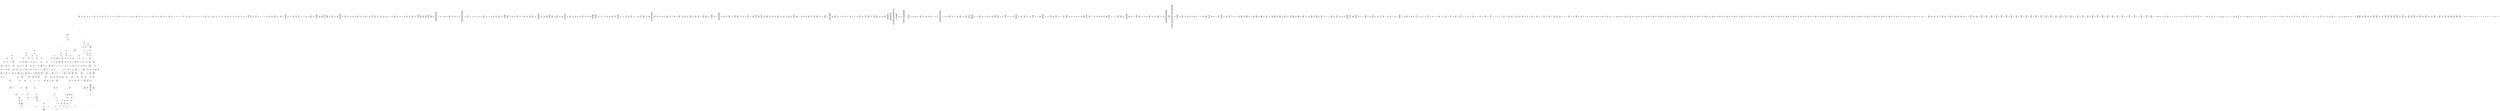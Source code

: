 /* Generated by GvGen v.1.0 (https://www.github.com/stricaud/gvgen) */

digraph G {
compound=true;
   node1 [label="[anywhere]"];
   node2 [label="# 0x0
PUSHX Data
PUSHX Data
MSTORE
PUSHX LogicData
CALLDATASIZE
LT
PUSHX Data
JUMPI
"];
   node3 [label="# 0xd
PUSHX Data
CALLDATALOAD
PUSHX BitData
SHR
PUSHX LogicData
GT
PUSHX Data
JUMPI
"];
   node4 [label="# 0x1e
PUSHX LogicData
GT
PUSHX Data
JUMPI
"];
   node5 [label="# 0x29
PUSHX LogicData
GT
PUSHX Data
JUMPI
"];
   node6 [label="# 0x34
PUSHX LogicData
EQ
PUSHX Data
JUMPI
"];
   node7 [label="# 0x3f
PUSHX LogicData
EQ
PUSHX Data
JUMPI
"];
   node8 [label="# 0x4a
PUSHX LogicData
EQ
PUSHX Data
JUMPI
"];
   node9 [label="# 0x55
PUSHX LogicData
EQ
PUSHX Data
JUMPI
"];
   node10 [label="# 0x60
PUSHX LogicData
EQ
PUSHX Data
JUMPI
"];
   node11 [label="# 0x6b
PUSHX Data
JUMP
"];
   node12 [label="# 0x6f
JUMPDEST
PUSHX LogicData
EQ
PUSHX Data
JUMPI
"];
   node13 [label="# 0x7b
PUSHX LogicData
EQ
PUSHX Data
JUMPI
"];
   node14 [label="# 0x86
PUSHX LogicData
EQ
PUSHX Data
JUMPI
"];
   node15 [label="# 0x91
PUSHX LogicData
EQ
PUSHX Data
JUMPI
"];
   node16 [label="# 0x9c
PUSHX Data
JUMP
"];
   node17 [label="# 0xa0
JUMPDEST
PUSHX LogicData
GT
PUSHX Data
JUMPI
"];
   node18 [label="# 0xac
PUSHX LogicData
EQ
PUSHX Data
JUMPI
"];
   node19 [label="# 0xb7
PUSHX LogicData
EQ
PUSHX Data
JUMPI
"];
   node20 [label="# 0xc2
PUSHX LogicData
EQ
PUSHX Data
JUMPI
"];
   node21 [label="# 0xcd
PUSHX LogicData
EQ
PUSHX Data
JUMPI
"];
   node22 [label="# 0xd8
PUSHX Data
JUMP
"];
   node23 [label="# 0xdc
JUMPDEST
PUSHX LogicData
EQ
PUSHX Data
JUMPI
"];
   node24 [label="# 0xe8
PUSHX LogicData
EQ
PUSHX Data
JUMPI
"];
   node25 [label="# 0xf3
PUSHX LogicData
EQ
PUSHX Data
JUMPI
"];
   node26 [label="# 0xfe
PUSHX LogicData
EQ
PUSHX Data
JUMPI
"];
   node27 [label="# 0x109
PUSHX Data
JUMP
"];
   node28 [label="# 0x10d
JUMPDEST
PUSHX LogicData
GT
PUSHX Data
JUMPI
"];
   node29 [label="# 0x119
PUSHX LogicData
GT
PUSHX Data
JUMPI
"];
   node30 [label="# 0x124
PUSHX LogicData
EQ
PUSHX Data
JUMPI
"];
   node31 [label="# 0x12f
PUSHX LogicData
EQ
PUSHX Data
JUMPI
"];
   node32 [label="# 0x13a
PUSHX LogicData
EQ
PUSHX Data
JUMPI
"];
   node33 [label="# 0x145
PUSHX LogicData
EQ
PUSHX Data
JUMPI
"];
   node34 [label="# 0x150
PUSHX Data
JUMP
"];
   node35 [label="# 0x154
JUMPDEST
PUSHX LogicData
EQ
PUSHX Data
JUMPI
"];
   node36 [label="# 0x160
PUSHX LogicData
EQ
PUSHX Data
JUMPI
"];
   node37 [label="# 0x16b
PUSHX LogicData
EQ
PUSHX Data
JUMPI
"];
   node38 [label="# 0x176
PUSHX LogicData
EQ
PUSHX Data
JUMPI
"];
   node39 [label="# 0x181
PUSHX Data
JUMP
"];
   node40 [label="# 0x185
JUMPDEST
PUSHX LogicData
GT
PUSHX Data
JUMPI
"];
   node41 [label="# 0x191
PUSHX LogicData
EQ
PUSHX Data
JUMPI
"];
   node42 [label="# 0x19c
PUSHX LogicData
EQ
PUSHX Data
JUMPI
"];
   node43 [label="# 0x1a7
PUSHX LogicData
EQ
PUSHX Data
JUMPI
"];
   node44 [label="# 0x1b2
PUSHX LogicData
EQ
PUSHX Data
JUMPI
"];
   node45 [label="# 0x1bd
PUSHX Data
JUMP
"];
   node46 [label="# 0x1c1
JUMPDEST
PUSHX LogicData
EQ
PUSHX Data
JUMPI
"];
   node47 [label="# 0x1cd
PUSHX LogicData
EQ
PUSHX Data
JUMPI
"];
   node48 [label="# 0x1d8
PUSHX LogicData
EQ
PUSHX Data
JUMPI
"];
   node49 [label="# 0x1e3
PUSHX LogicData
EQ
PUSHX Data
JUMPI
"];
   node50 [label="# 0x1ee
JUMPDEST
PUSHX Data
REVERT
"];
   node51 [label="# 0x1f3
JUMPDEST
CALLVALUE
ISZERO
PUSHX Data
JUMPI
"];
   node52 [label="# 0x1fb
PUSHX Data
REVERT
"];
   node53 [label="# 0x1ff
JUMPDEST
PUSHX Data
PUSHX ArithData
CALLDATASIZE
SUB
ADD
PUSHX Data
PUSHX Data
JUMP
"];
   node54 [label="# 0x215
JUMPDEST
PUSHX Data
JUMP
"];
   node55 [label="# 0x21a
JUMPDEST
PUSHX MemData
MLOAD
PUSHX Data
PUSHX Data
JUMP
"];
   node56 [label="# 0x227
JUMPDEST
PUSHX MemData
MLOAD
SUB
RETURN
"];
   node57 [label="# 0x230
JUMPDEST
CALLVALUE
ISZERO
PUSHX Data
JUMPI
"];
   node58 [label="# 0x238
PUSHX Data
REVERT
"];
   node59 [label="# 0x23c
JUMPDEST
PUSHX Data
PUSHX ArithData
CALLDATASIZE
SUB
ADD
PUSHX Data
PUSHX Data
JUMP
"];
   node60 [label="# 0x252
JUMPDEST
PUSHX Data
JUMP
"];
   node61 [label="# 0x257
JUMPDEST
STOP
"];
   node62 [label="# 0x259
JUMPDEST
CALLVALUE
ISZERO
PUSHX Data
JUMPI
"];
   node63 [label="# 0x261
PUSHX Data
REVERT
"];
   node64 [label="# 0x265
JUMPDEST
PUSHX Data
PUSHX Data
JUMP
"];
   node65 [label="# 0x26e
JUMPDEST
PUSHX MemData
MLOAD
PUSHX Data
PUSHX Data
JUMP
"];
   node66 [label="# 0x27b
JUMPDEST
PUSHX MemData
MLOAD
SUB
RETURN
"];
   node67 [label="# 0x284
JUMPDEST
CALLVALUE
ISZERO
PUSHX Data
JUMPI
"];
   node68 [label="# 0x28c
PUSHX Data
REVERT
"];
   node69 [label="# 0x290
JUMPDEST
PUSHX Data
PUSHX ArithData
CALLDATASIZE
SUB
ADD
PUSHX Data
PUSHX Data
JUMP
"];
   node70 [label="# 0x2a6
JUMPDEST
PUSHX Data
JUMP
"];
   node71 [label="# 0x2ab
JUMPDEST
PUSHX MemData
MLOAD
PUSHX Data
PUSHX Data
JUMP
"];
   node72 [label="# 0x2b8
JUMPDEST
PUSHX MemData
MLOAD
SUB
RETURN
"];
   node73 [label="# 0x2c1
JUMPDEST
PUSHX Data
PUSHX ArithData
CALLDATASIZE
SUB
ADD
PUSHX Data
PUSHX Data
JUMP
"];
   node74 [label="# 0x2d6
JUMPDEST
PUSHX Data
JUMP
"];
   node75 [label="# 0x2db
JUMPDEST
STOP
"];
   node76 [label="# 0x2dd
JUMPDEST
CALLVALUE
ISZERO
PUSHX Data
JUMPI
"];
   node77 [label="# 0x2e5
PUSHX Data
REVERT
"];
   node78 [label="# 0x2e9
JUMPDEST
PUSHX Data
PUSHX ArithData
CALLDATASIZE
SUB
ADD
PUSHX Data
PUSHX Data
JUMP
"];
   node79 [label="# 0x2ff
JUMPDEST
PUSHX Data
JUMP
"];
   node80 [label="# 0x304
JUMPDEST
STOP
"];
   node81 [label="# 0x306
JUMPDEST
CALLVALUE
ISZERO
PUSHX Data
JUMPI
"];
   node82 [label="# 0x30e
PUSHX Data
REVERT
"];
   node83 [label="# 0x312
JUMPDEST
PUSHX Data
PUSHX Data
JUMP
"];
   node84 [label="# 0x31b
JUMPDEST
PUSHX MemData
MLOAD
PUSHX Data
PUSHX Data
JUMP
"];
   node85 [label="# 0x328
JUMPDEST
PUSHX MemData
MLOAD
SUB
RETURN
"];
   node86 [label="# 0x331
JUMPDEST
CALLVALUE
ISZERO
PUSHX Data
JUMPI
"];
   node87 [label="# 0x339
PUSHX Data
REVERT
"];
   node88 [label="# 0x33d
JUMPDEST
PUSHX Data
PUSHX Data
JUMP
"];
   node89 [label="# 0x346
JUMPDEST
PUSHX MemData
MLOAD
PUSHX Data
PUSHX Data
JUMP
"];
   node90 [label="# 0x353
JUMPDEST
PUSHX MemData
MLOAD
SUB
RETURN
"];
   node91 [label="# 0x35c
JUMPDEST
CALLVALUE
ISZERO
PUSHX Data
JUMPI
"];
   node92 [label="# 0x364
PUSHX Data
REVERT
"];
   node93 [label="# 0x368
JUMPDEST
PUSHX Data
PUSHX ArithData
CALLDATASIZE
SUB
ADD
PUSHX Data
PUSHX Data
JUMP
"];
   node94 [label="# 0x37e
JUMPDEST
PUSHX Data
JUMP
"];
   node95 [label="# 0x383
JUMPDEST
STOP
"];
   node96 [label="# 0x385
JUMPDEST
CALLVALUE
ISZERO
PUSHX Data
JUMPI
"];
   node97 [label="# 0x38d
PUSHX Data
REVERT
"];
   node98 [label="# 0x391
JUMPDEST
PUSHX Data
PUSHX ArithData
CALLDATASIZE
SUB
ADD
PUSHX Data
PUSHX Data
JUMP
"];
   node99 [label="# 0x3a7
JUMPDEST
PUSHX Data
JUMP
"];
   node100 [label="# 0x3ac
JUMPDEST
STOP
"];
   node101 [label="# 0x3ae
JUMPDEST
CALLVALUE
ISZERO
PUSHX Data
JUMPI
"];
   node102 [label="# 0x3b6
PUSHX Data
REVERT
"];
   node103 [label="# 0x3ba
JUMPDEST
PUSHX Data
PUSHX Data
JUMP
"];
   node104 [label="# 0x3c3
JUMPDEST
PUSHX MemData
MLOAD
PUSHX Data
PUSHX Data
JUMP
"];
   node105 [label="# 0x3d0
JUMPDEST
PUSHX MemData
MLOAD
SUB
RETURN
"];
   node106 [label="# 0x3d9
JUMPDEST
CALLVALUE
ISZERO
PUSHX Data
JUMPI
"];
   node107 [label="# 0x3e1
PUSHX Data
REVERT
"];
   node108 [label="# 0x3e5
JUMPDEST
PUSHX Data
PUSHX ArithData
CALLDATASIZE
SUB
ADD
PUSHX Data
PUSHX Data
JUMP
"];
   node109 [label="# 0x3fb
JUMPDEST
PUSHX Data
JUMP
"];
   node110 [label="# 0x400
JUMPDEST
PUSHX MemData
MLOAD
PUSHX Data
PUSHX Data
JUMP
"];
   node111 [label="# 0x40d
JUMPDEST
PUSHX MemData
MLOAD
SUB
RETURN
"];
   node112 [label="# 0x416
JUMPDEST
CALLVALUE
ISZERO
PUSHX Data
JUMPI
"];
   node113 [label="# 0x41e
PUSHX Data
REVERT
"];
   node114 [label="# 0x422
JUMPDEST
PUSHX Data
PUSHX ArithData
CALLDATASIZE
SUB
ADD
PUSHX Data
PUSHX Data
JUMP
"];
   node115 [label="# 0x438
JUMPDEST
PUSHX Data
JUMP
"];
   node116 [label="# 0x43d
JUMPDEST
STOP
"];
   node117 [label="# 0x43f
JUMPDEST
CALLVALUE
ISZERO
PUSHX Data
JUMPI
"];
   node118 [label="# 0x447
PUSHX Data
REVERT
"];
   node119 [label="# 0x44b
JUMPDEST
PUSHX Data
PUSHX ArithData
CALLDATASIZE
SUB
ADD
PUSHX Data
PUSHX Data
JUMP
"];
   node120 [label="# 0x461
JUMPDEST
PUSHX Data
JUMP
"];
   node121 [label="# 0x466
JUMPDEST
STOP
"];
   node122 [label="# 0x468
JUMPDEST
CALLVALUE
ISZERO
PUSHX Data
JUMPI
"];
   node123 [label="# 0x470
PUSHX Data
REVERT
"];
   node124 [label="# 0x474
JUMPDEST
PUSHX Data
PUSHX ArithData
CALLDATASIZE
SUB
ADD
PUSHX Data
PUSHX Data
JUMP
"];
   node125 [label="# 0x48a
JUMPDEST
PUSHX Data
JUMP
"];
   node126 [label="# 0x48f
JUMPDEST
PUSHX MemData
MLOAD
PUSHX Data
PUSHX Data
JUMP
"];
   node127 [label="# 0x49c
JUMPDEST
PUSHX MemData
MLOAD
SUB
RETURN
"];
   node128 [label="# 0x4a5
JUMPDEST
CALLVALUE
ISZERO
PUSHX Data
JUMPI
"];
   node129 [label="# 0x4ad
PUSHX Data
REVERT
"];
   node130 [label="# 0x4b1
JUMPDEST
PUSHX Data
PUSHX ArithData
CALLDATASIZE
SUB
ADD
PUSHX Data
PUSHX Data
JUMP
"];
   node131 [label="# 0x4c7
JUMPDEST
PUSHX Data
JUMP
"];
   node132 [label="# 0x4cc
JUMPDEST
PUSHX MemData
MLOAD
PUSHX Data
PUSHX Data
JUMP
"];
   node133 [label="# 0x4d9
JUMPDEST
PUSHX MemData
MLOAD
SUB
RETURN
"];
   node134 [label="# 0x4e2
JUMPDEST
CALLVALUE
ISZERO
PUSHX Data
JUMPI
"];
   node135 [label="# 0x4ea
PUSHX Data
REVERT
"];
   node136 [label="# 0x4ee
JUMPDEST
PUSHX Data
PUSHX ArithData
CALLDATASIZE
SUB
ADD
PUSHX Data
PUSHX Data
JUMP
"];
   node137 [label="# 0x504
JUMPDEST
PUSHX Data
JUMP
"];
   node138 [label="# 0x509
JUMPDEST
PUSHX MemData
MLOAD
PUSHX Data
PUSHX Data
JUMP
"];
   node139 [label="# 0x516
JUMPDEST
PUSHX MemData
MLOAD
SUB
RETURN
"];
   node140 [label="# 0x51f
JUMPDEST
CALLVALUE
ISZERO
PUSHX Data
JUMPI
"];
   node141 [label="# 0x527
PUSHX Data
REVERT
"];
   node142 [label="# 0x52b
JUMPDEST
PUSHX Data
PUSHX Data
JUMP
"];
   node143 [label="# 0x534
JUMPDEST
STOP
"];
   node144 [label="# 0x536
JUMPDEST
PUSHX Data
PUSHX ArithData
CALLDATASIZE
SUB
ADD
PUSHX Data
PUSHX Data
JUMP
"];
   node145 [label="# 0x54b
JUMPDEST
PUSHX Data
JUMP
"];
   node146 [label="# 0x550
JUMPDEST
STOP
"];
   node147 [label="# 0x552
JUMPDEST
CALLVALUE
ISZERO
PUSHX Data
JUMPI
"];
   node148 [label="# 0x55a
PUSHX Data
REVERT
"];
   node149 [label="# 0x55e
JUMPDEST
PUSHX Data
PUSHX Data
JUMP
"];
   node150 [label="# 0x567
JUMPDEST
STOP
"];
   node151 [label="# 0x569
JUMPDEST
CALLVALUE
ISZERO
PUSHX Data
JUMPI
"];
   node152 [label="# 0x571
PUSHX Data
REVERT
"];
   node153 [label="# 0x575
JUMPDEST
PUSHX Data
PUSHX Data
JUMP
"];
   node154 [label="# 0x57e
JUMPDEST
PUSHX MemData
MLOAD
PUSHX Data
PUSHX Data
JUMP
"];
   node155 [label="# 0x58b
JUMPDEST
PUSHX MemData
MLOAD
SUB
RETURN
"];
   node156 [label="# 0x594
JUMPDEST
CALLVALUE
ISZERO
PUSHX Data
JUMPI
"];
   node157 [label="# 0x59c
PUSHX Data
REVERT
"];
   node158 [label="# 0x5a0
JUMPDEST
PUSHX Data
PUSHX Data
JUMP
"];
   node159 [label="# 0x5a9
JUMPDEST
PUSHX MemData
MLOAD
PUSHX Data
PUSHX Data
JUMP
"];
   node160 [label="# 0x5b6
JUMPDEST
PUSHX MemData
MLOAD
SUB
RETURN
"];
   node161 [label="# 0x5bf
JUMPDEST
CALLVALUE
ISZERO
PUSHX Data
JUMPI
"];
   node162 [label="# 0x5c7
PUSHX Data
REVERT
"];
   node163 [label="# 0x5cb
JUMPDEST
PUSHX Data
PUSHX Data
JUMP
"];
   node164 [label="# 0x5d4
JUMPDEST
PUSHX MemData
MLOAD
PUSHX Data
PUSHX Data
JUMP
"];
   node165 [label="# 0x5e1
JUMPDEST
PUSHX MemData
MLOAD
SUB
RETURN
"];
   node166 [label="# 0x5ea
JUMPDEST
CALLVALUE
ISZERO
PUSHX Data
JUMPI
"];
   node167 [label="# 0x5f2
PUSHX Data
REVERT
"];
   node168 [label="# 0x5f6
JUMPDEST
PUSHX Data
PUSHX ArithData
CALLDATASIZE
SUB
ADD
PUSHX Data
PUSHX Data
JUMP
"];
   node169 [label="# 0x60c
JUMPDEST
PUSHX Data
JUMP
"];
   node170 [label="# 0x611
JUMPDEST
STOP
"];
   node171 [label="# 0x613
JUMPDEST
CALLVALUE
ISZERO
PUSHX Data
JUMPI
"];
   node172 [label="# 0x61b
PUSHX Data
REVERT
"];
   node173 [label="# 0x61f
JUMPDEST
PUSHX Data
PUSHX ArithData
CALLDATASIZE
SUB
ADD
PUSHX Data
PUSHX Data
JUMP
"];
   node174 [label="# 0x635
JUMPDEST
PUSHX Data
JUMP
"];
   node175 [label="# 0x63a
JUMPDEST
STOP
"];
   node176 [label="# 0x63c
JUMPDEST
CALLVALUE
ISZERO
PUSHX Data
JUMPI
"];
   node177 [label="# 0x644
PUSHX Data
REVERT
"];
   node178 [label="# 0x648
JUMPDEST
PUSHX Data
PUSHX ArithData
CALLDATASIZE
SUB
ADD
PUSHX Data
PUSHX Data
JUMP
"];
   node179 [label="# 0x65e
JUMPDEST
PUSHX Data
JUMP
"];
   node180 [label="# 0x663
JUMPDEST
PUSHX MemData
MLOAD
PUSHX Data
PUSHX Data
JUMP
"];
   node181 [label="# 0x670
JUMPDEST
PUSHX MemData
MLOAD
SUB
RETURN
"];
   node182 [label="# 0x679
JUMPDEST
CALLVALUE
ISZERO
PUSHX Data
JUMPI
"];
   node183 [label="# 0x681
PUSHX Data
REVERT
"];
   node184 [label="# 0x685
JUMPDEST
PUSHX Data
PUSHX ArithData
CALLDATASIZE
SUB
ADD
PUSHX Data
PUSHX Data
JUMP
"];
   node185 [label="# 0x69b
JUMPDEST
PUSHX Data
JUMP
"];
   node186 [label="# 0x6a0
JUMPDEST
PUSHX MemData
MLOAD
PUSHX Data
PUSHX Data
JUMP
"];
   node187 [label="# 0x6ad
JUMPDEST
PUSHX MemData
MLOAD
SUB
RETURN
"];
   node188 [label="# 0x6b6
JUMPDEST
CALLVALUE
ISZERO
PUSHX Data
JUMPI
"];
   node189 [label="# 0x6be
PUSHX Data
REVERT
"];
   node190 [label="# 0x6c2
JUMPDEST
PUSHX Data
PUSHX Data
JUMP
"];
   node191 [label="# 0x6cb
JUMPDEST
PUSHX MemData
MLOAD
PUSHX Data
PUSHX Data
JUMP
"];
   node192 [label="# 0x6d8
JUMPDEST
PUSHX MemData
MLOAD
SUB
RETURN
"];
   node193 [label="# 0x6e1
JUMPDEST
CALLVALUE
ISZERO
PUSHX Data
JUMPI
"];
   node194 [label="# 0x6e9
PUSHX Data
REVERT
"];
   node195 [label="# 0x6ed
JUMPDEST
PUSHX Data
PUSHX Data
JUMP
"];
   node196 [label="# 0x6f6
JUMPDEST
PUSHX MemData
MLOAD
PUSHX Data
PUSHX Data
JUMP
"];
   node197 [label="# 0x703
JUMPDEST
PUSHX MemData
MLOAD
SUB
RETURN
"];
   node198 [label="# 0x70c
JUMPDEST
CALLVALUE
ISZERO
PUSHX Data
JUMPI
"];
   node199 [label="# 0x714
PUSHX Data
REVERT
"];
   node200 [label="# 0x718
JUMPDEST
PUSHX Data
PUSHX ArithData
CALLDATASIZE
SUB
ADD
PUSHX Data
PUSHX Data
JUMP
"];
   node201 [label="# 0x72e
JUMPDEST
PUSHX Data
JUMP
"];
   node202 [label="# 0x733
JUMPDEST
PUSHX MemData
MLOAD
PUSHX Data
PUSHX Data
JUMP
"];
   node203 [label="# 0x740
JUMPDEST
PUSHX MemData
MLOAD
SUB
RETURN
"];
   node204 [label="# 0x749
JUMPDEST
CALLVALUE
ISZERO
PUSHX Data
JUMPI
"];
   node205 [label="# 0x751
PUSHX Data
REVERT
"];
   node206 [label="# 0x755
JUMPDEST
PUSHX Data
PUSHX Data
JUMP
"];
   node207 [label="# 0x75e
JUMPDEST
PUSHX MemData
MLOAD
PUSHX Data
PUSHX Data
JUMP
"];
   node208 [label="# 0x76b
JUMPDEST
PUSHX MemData
MLOAD
SUB
RETURN
"];
   node209 [label="# 0x774
JUMPDEST
CALLVALUE
ISZERO
PUSHX Data
JUMPI
"];
   node210 [label="# 0x77c
PUSHX Data
REVERT
"];
   node211 [label="# 0x780
JUMPDEST
PUSHX Data
PUSHX ArithData
CALLDATASIZE
SUB
ADD
PUSHX Data
PUSHX Data
JUMP
"];
   node212 [label="# 0x796
JUMPDEST
PUSHX Data
JUMP
"];
   node213 [label="# 0x79b
JUMPDEST
PUSHX MemData
MLOAD
PUSHX Data
PUSHX Data
JUMP
"];
   node214 [label="# 0x7a8
JUMPDEST
PUSHX MemData
MLOAD
SUB
RETURN
"];
   node215 [label="# 0x7b1
JUMPDEST
CALLVALUE
ISZERO
PUSHX Data
JUMPI
"];
   node216 [label="# 0x7b9
PUSHX Data
REVERT
"];
   node217 [label="# 0x7bd
JUMPDEST
PUSHX Data
PUSHX ArithData
CALLDATASIZE
SUB
ADD
PUSHX Data
PUSHX Data
JUMP
"];
   node218 [label="# 0x7d3
JUMPDEST
PUSHX Data
JUMP
"];
   node219 [label="# 0x7d8
JUMPDEST
STOP
"];
   node220 [label="# 0x7da
JUMPDEST
PUSHX Data
PUSHX BitData
PUSHX BitData
NOT
AND
PUSHX BitData
NOT
AND
EQ
PUSHX Data
JUMPI
"];
   node221 [label="# 0x843
PUSHX BitData
PUSHX BitData
NOT
AND
PUSHX BitData
NOT
AND
EQ
"];
   node222 [label="# 0x8a5
JUMPDEST
PUSHX Data
JUMPI
"];
   node223 [label="# 0x8ab
PUSHX BitData
PUSHX BitData
NOT
AND
PUSHX BitData
NOT
AND
EQ
"];
   node224 [label="# 0x90d
JUMPDEST
PUSHX Data
JUMPI
"];
   node225 [label="# 0x913
PUSHX Data
PUSHX Data
JUMP
"];
   node226 [label="# 0x91c
JUMPDEST
"];
   node227 [label="# 0x91d
JUMPDEST
JUMP
"];
   node228 [label="# 0x924
JUMPDEST
PUSHX Data
PUSHX Data
JUMP
"];
   node229 [label="# 0x92c
JUMPDEST
PUSHX BitData
AND
PUSHX Data
PUSHX Data
JUMP
"];
   node230 [label="# 0x94a
JUMPDEST
PUSHX BitData
AND
EQ
PUSHX Data
JUMPI
"];
   node231 [label="# 0x966
PUSHX MemData
MLOAD
PUSHX Data
MSTORE
PUSHX ArithData
ADD
PUSHX Data
PUSHX Data
JUMP
"];
   node232 [label="# 0x997
JUMPDEST
PUSHX MemData
MLOAD
SUB
REVERT
"];
   node233 [label="# 0x9a0
JUMPDEST
PUSHX Data
MLOAD
PUSHX ArithData
ADD
PUSHX Data
PUSHX Data
JUMP
"];
   node234 [label="# 0x9b6
JUMPDEST
JUMP
"];
   node235 [label="# 0x9ba
JUMPDEST
PUSHX Data
PUSHX StorData
SLOAD
PUSHX Data
PUSHX Data
JUMP
"];
   node236 [label="# 0x9c9
JUMPDEST
PUSHX ArithData
ADD
PUSHX ArithData
DIV
MUL
PUSHX ArithData
ADD
PUSHX MemData
MLOAD
ADD
PUSHX Data
MSTORE
MSTORE
PUSHX ArithData
ADD
SLOAD
PUSHX Data
PUSHX Data
JUMP
"];
   node237 [label="# 0x9f5
JUMPDEST
ISZERO
PUSHX Data
JUMPI
"];
   node238 [label="# 0x9fc
PUSHX LogicData
LT
PUSHX Data
JUMPI
"];
   node239 [label="# 0xa04
PUSHX ArithData
SLOAD
DIV
MUL
MSTORE
PUSHX ArithData
ADD
PUSHX Data
JUMP
"];
   node240 [label="# 0xa17
JUMPDEST
ADD
PUSHX Data
MSTORE
PUSHX Data
PUSHX Data
SHA3
"];
   node241 [label="# 0xa25
JUMPDEST
SLOAD
MSTORE
PUSHX ArithData
ADD
PUSHX ArithData
ADD
GT
PUSHX Data
JUMPI
"];
   node242 [label="# 0xa39
SUB
PUSHX BitData
AND
ADD
"];
   node243 [label="# 0xa42
JUMPDEST
JUMP
"];
   node244 [label="# 0xa4c
JUMPDEST
PUSHX Data
PUSHX Data
PUSHX Data
JUMP
"];
   node245 [label="# 0xa57
JUMPDEST
PUSHX Data
JUMPI
"];
   node246 [label="# 0xa5c
PUSHX MemData
MLOAD
PUSHX Data
MSTORE
PUSHX ArithData
ADD
PUSHX Data
PUSHX Data
JUMP
"];
   node247 [label="# 0xa8d
JUMPDEST
PUSHX MemData
MLOAD
SUB
REVERT
"];
   node248 [label="# 0xa96
JUMPDEST
PUSHX Data
PUSHX ArithData
MSTORE
PUSHX ArithData
ADD
MSTORE
PUSHX ArithData
ADD
PUSHX Data
SHA3
PUSHX ArithData
SLOAD
PUSHX ArithData
EXP
DIV
PUSHX BitData
AND
JUMP
"];
   node249 [label="# 0xad1
JUMPDEST
PUSHX LogicData
PUSHX LogicData
GT
ISZERO
PUSHX Data
JUMPI
"];
   node250 [label="# 0xadd
PUSHX Data
PUSHX Data
MSTORE
PUSHX Data
PUSHX Data
MSTORE
PUSHX Data
PUSHX Data
REVERT
"];
   node251 [label="# 0xb0b
JUMPDEST
PUSHX StorData
PUSHX ArithData
SLOAD
PUSHX ArithData
EXP
DIV
PUSHX BitData
AND
PUSHX LogicData
GT
ISZERO
PUSHX Data
JUMPI
"];
   node252 [label="# 0xb25
PUSHX Data
PUSHX Data
MSTORE
PUSHX Data
PUSHX Data
MSTORE
PUSHX Data
PUSHX Data
REVERT
"];
   node253 [label="# 0xb53
JUMPDEST
EQ
PUSHX Data
JUMPI
"];
   node254 [label="# 0xb59
PUSHX MemData
MLOAD
PUSHX Data
MSTORE
PUSHX ArithData
ADD
PUSHX Data
PUSHX Data
JUMP
"];
   node255 [label="# 0xb8a
JUMPDEST
PUSHX MemData
MLOAD
SUB
REVERT
"];
   node256 [label="# 0xb93
JUMPDEST
PUSHX Data
PUSHX Data
PUSHX Data
CALLER
PUSHX Data
JUMP
"];
   node257 [label="# 0xba3
JUMPDEST
PUSHX ArithData
ADD
PUSHX ArithData
DIV
MUL
PUSHX ArithData
ADD
PUSHX MemData
MLOAD
ADD
PUSHX Data
MSTORE
MSTORE
PUSHX ArithData
ADD
CALLDATACOPY
PUSHX Data
ADD
MSTORE
PUSHX BitData
NOT
PUSHX ArithData
ADD
AND
ADD
PUSHX Data
JUMP
"];
   node258 [label="# 0xbed
JUMPDEST
LT
ISZERO
PUSHX Data
JUMPI
"];
   node259 [label="# 0xbf8
PUSHX MemData
MLOAD
PUSHX Data
MSTORE
PUSHX ArithData
ADD
PUSHX Data
PUSHX Data
JUMP
"];
   node260 [label="# 0xc29
JUMPDEST
PUSHX MemData
MLOAD
SUB
REVERT
"];
   node261 [label="# 0xc32
JUMPDEST
PUSHX Data
CALLER
PUSHX Data
JUMP
"];
   node262 [label="# 0xc3d
JUMPDEST
PUSHX Data
PUSHX Data
JUMP
"];
   node263 [label="# 0xc47
JUMPDEST
GT
ISZERO
PUSHX Data
JUMPI
"];
   node264 [label="# 0xc4e
PUSHX MemData
MLOAD
PUSHX Data
MSTORE
PUSHX ArithData
ADD
PUSHX Data
PUSHX Data
JUMP
"];
   node265 [label="# 0xc7f
JUMPDEST
PUSHX MemData
MLOAD
SUB
REVERT
"];
   node266 [label="# 0xc88
JUMPDEST
PUSHX Data
PUSHX Data
JUMP
"];
   node267 [label="# 0xc91
JUMPDEST
PUSHX Data
CALLER
PUSHX Data
JUMP
"];
   node268 [label="# 0xc9b
JUMPDEST
JUMP
"];
   node269 [label="# 0xca3
JUMPDEST
PUSHX Data
PUSHX Data
PUSHX Data
JUMP
"];
   node270 [label="# 0xcae
JUMPDEST
PUSHX BitData
AND
PUSHX BitData
AND
EQ
ISZERO
PUSHX Data
JUMPI
"];
   node271 [label="# 0xce5
PUSHX MemData
MLOAD
PUSHX Data
MSTORE
PUSHX ArithData
ADD
PUSHX Data
PUSHX Data
JUMP
"];
   node272 [label="# 0xd16
JUMPDEST
PUSHX MemData
MLOAD
SUB
REVERT
"];
   node273 [label="# 0xd1f
JUMPDEST
PUSHX BitData
AND
PUSHX Data
PUSHX Data
JUMP
"];
   node274 [label="# 0xd3e
JUMPDEST
PUSHX BitData
AND
EQ
PUSHX Data
JUMPI
"];
   node275 [label="# 0xd5b
PUSHX Data
PUSHX Data
PUSHX Data
JUMP
"];
   node276 [label="# 0xd67
JUMPDEST
PUSHX Data
JUMP
"];
   node277 [label="# 0xd6c
JUMPDEST
"];
   node278 [label="# 0xd6d
JUMPDEST
PUSHX Data
JUMPI
"];
   node279 [label="# 0xd72
PUSHX MemData
MLOAD
PUSHX Data
MSTORE
PUSHX ArithData
ADD
PUSHX Data
PUSHX Data
JUMP
"];
   node280 [label="# 0xda3
JUMPDEST
PUSHX MemData
MLOAD
SUB
REVERT
"];
   node281 [label="# 0xdac
JUMPDEST
PUSHX Data
PUSHX Data
JUMP
"];
   node282 [label="# 0xdb7
JUMPDEST
JUMP
"];
   node283 [label="# 0xdbc
JUMPDEST
PUSHX StorData
SLOAD
JUMP
"];
   node284 [label="# 0xdc5
JUMPDEST
PUSHX StorData
PUSHX ArithData
SLOAD
PUSHX ArithData
EXP
DIV
PUSHX BitData
AND
JUMP
"];
   node285 [label="# 0xdd8
JUMPDEST
PUSHX Data
PUSHX Data
JUMP
"];
   node286 [label="# 0xde0
JUMPDEST
PUSHX BitData
AND
PUSHX Data
PUSHX Data
JUMP
"];
   node287 [label="# 0xdfe
JUMPDEST
PUSHX BitData
AND
EQ
PUSHX Data
JUMPI
"];
   node288 [label="# 0xe1a
PUSHX MemData
MLOAD
PUSHX Data
MSTORE
PUSHX ArithData
ADD
PUSHX Data
PUSHX Data
JUMP
"];
   node289 [label="# 0xe4b
JUMPDEST
PUSHX MemData
MLOAD
SUB
REVERT
"];
   node290 [label="# 0xe54
JUMPDEST
PUSHX StorData
PUSHX ArithData
PUSHX ArithData
EXP
SLOAD
PUSHX ArithData
MUL
NOT
AND
PUSHX LogicData
GT
ISZERO
PUSHX Data
JUMPI
"];
   node291 [label="# 0xe71
PUSHX Data
PUSHX Data
MSTORE
PUSHX Data
PUSHX Data
MSTORE
PUSHX Data
PUSHX Data
REVERT
"];
   node292 [label="# 0xe9f
JUMPDEST
MUL
OR
SSTORE
PUSHX LogicData
PUSHX LogicData
GT
ISZERO
PUSHX Data
JUMPI
"];
   node293 [label="# 0xeb0
PUSHX Data
PUSHX Data
MSTORE
PUSHX Data
PUSHX Data
MSTORE
PUSHX Data
PUSHX Data
REVERT
"];
   node294 [label="# 0xede
JUMPDEST
PUSHX StorData
PUSHX ArithData
SLOAD
PUSHX ArithData
EXP
DIV
PUSHX BitData
AND
PUSHX LogicData
GT
ISZERO
PUSHX Data
JUMPI
"];
   node295 [label="# 0xef8
PUSHX Data
PUSHX Data
MSTORE
PUSHX Data
PUSHX Data
MSTORE
PUSHX Data
PUSHX Data
REVERT
"];
   node296 [label="# 0xf26
JUMPDEST
EQ
ISZERO
PUSHX Data
JUMPI
"];
   node297 [label="# 0xf2d
PUSHX Data
PUSHX ArithData
PUSHX BitData
AND
PUSHX BitData
AND
MSTORE
PUSHX ArithData
ADD
MSTORE
PUSHX ArithData
ADD
PUSHX Data
SHA3
PUSHX Data
SSTORE
PUSHX Data
PUSHX ArithData
PUSHX BitData
AND
PUSHX BitData
AND
MSTORE
PUSHX ArithData
ADD
MSTORE
PUSHX ArithData
ADD
PUSHX Data
SHA3
PUSHX Data
SSTORE
PUSHX Data
PUSHX Data
PUSHX ArithData
PUSHX BitData
AND
PUSHX BitData
AND
MSTORE
PUSHX ArithData
ADD
MSTORE
PUSHX ArithData
ADD
PUSHX Data
SHA3
SSTORE
"];
   node298 [label="# 0xff8
JUMPDEST
JUMP
"];
   node299 [label="# 0xffe
JUMPDEST
PUSHX Data
PUSHX Data
JUMP
"];
   node300 [label="# 0x1009
JUMPDEST
JUMP
"];
   node301 [label="# 0x100e
JUMPDEST
PUSHX Data
JUMP
"];
   node302 [label="# 0x1032
JUMPDEST
PUSHX Data
PUSHX Data
PUSHX Data
JUMP
"];
   node303 [label="# 0x103d
JUMPDEST
LT
PUSHX Data
JUMPI
"];
   node304 [label="# 0x1044
PUSHX MemData
MLOAD
PUSHX Data
MSTORE
PUSHX ArithData
ADD
PUSHX Data
PUSHX Data
JUMP
"];
   node305 [label="# 0x1075
JUMPDEST
PUSHX MemData
MLOAD
SUB
REVERT
"];
   node306 [label="# 0x107e
JUMPDEST
PUSHX Data
PUSHX Data
PUSHX Data
JUMP
"];
   node307 [label="# 0x1088
JUMPDEST
PUSHX Data
PUSHX Data
"];
   node308 [label="# 0x1090
JUMPDEST
LT
ISZERO
PUSHX Data
JUMPI
"];
   node309 [label="# 0x1099
PUSHX Data
PUSHX Data
PUSHX ArithData
MSTORE
PUSHX ArithData
ADD
MSTORE
PUSHX ArithData
ADD
PUSHX Data
SHA3
PUSHX MemData
MLOAD
PUSHX ArithData
ADD
PUSHX Data
MSTORE
PUSHX ArithData
ADD
PUSHX ArithData
SLOAD
PUSHX ArithData
EXP
DIV
PUSHX BitData
AND
PUSHX BitData
AND
PUSHX BitData
AND
MSTORE
PUSHX ArithData
ADD
PUSHX ArithData
ADD
PUSHX ArithData
SLOAD
PUSHX ArithData
EXP
DIV
PUSHX BitData
AND
PUSHX BitData
AND
PUSHX BitData
AND
MSTORE
PUSHX BitData
PUSHX BitData
AND
PUSHX ArithData
ADD
MLOAD
PUSHX BitData
AND
EQ
PUSHX Data
JUMPI
"];
   node310 [label="# 0x117b
PUSHX ArithData
ADD
MLOAD
"];
   node311 [label="# 0x1182
JUMPDEST
PUSHX BitData
AND
PUSHX BitData
AND
EQ
ISZERO
PUSHX Data
JUMPI
"];
   node312 [label="# 0x11b7
EQ
ISZERO
PUSHX Data
JUMPI
"];
   node313 [label="# 0x11bf
PUSHX Data
JUMP
"];
   node314 [label="# 0x11cb
JUMPDEST
PUSHX Data
PUSHX Data
JUMP
"];
   node315 [label="# 0x11d6
JUMPDEST
"];
   node316 [label="# 0x11da
JUMPDEST
PUSHX Data
PUSHX Data
JUMP
"];
   node317 [label="# 0x11e6
JUMPDEST
PUSHX Data
JUMP
"];
   node318 [label="# 0x11ee
JUMPDEST
PUSHX MemData
MLOAD
PUSHX Data
MSTORE
PUSHX ArithData
ADD
PUSHX Data
PUSHX Data
JUMP
"];
   node319 [label="# 0x1221
JUMPDEST
PUSHX MemData
MLOAD
SUB
REVERT
"];
   node320 [label="# 0x122a
JUMPDEST
JUMP
"];
   node321 [label="# 0x1230
JUMPDEST
PUSHX Data
PUSHX Data
JUMP
"];
   node322 [label="# 0x1238
JUMPDEST
PUSHX BitData
AND
PUSHX Data
PUSHX Data
JUMP
"];
   node323 [label="# 0x1256
JUMPDEST
PUSHX BitData
AND
EQ
PUSHX Data
JUMPI
"];
   node324 [label="# 0x1272
PUSHX MemData
MLOAD
PUSHX Data
MSTORE
PUSHX ArithData
ADD
PUSHX Data
PUSHX Data
JUMP
"];
   node325 [label="# 0x12a3
JUMPDEST
PUSHX MemData
MLOAD
SUB
REVERT
"];
   node326 [label="# 0x12ac
JUMPDEST
PUSHX Data
PUSHX ArithData
PUSHX BitData
AND
PUSHX BitData
AND
MSTORE
PUSHX ArithData
ADD
MSTORE
PUSHX ArithData
ADD
PUSHX Data
SHA3
SSTORE
JUMP
"];
   node327 [label="# 0x12f4
JUMPDEST
PUSHX Data
PUSHX MemData
MLOAD
PUSHX ArithData
ADD
PUSHX Data
MSTORE
PUSHX Data
MSTORE
PUSHX Data
JUMP
"];
   node328 [label="# 0x130f
JUMPDEST
JUMP
"];
   node329 [label="# 0x1314
JUMPDEST
PUSHX Data
PUSHX Data
PUSHX Data
JUMP
"];
   node330 [label="# 0x131e
JUMPDEST
LT
PUSHX Data
JUMPI
"];
   node331 [label="# 0x1325
PUSHX MemData
MLOAD
PUSHX Data
MSTORE
PUSHX ArithData
ADD
PUSHX Data
PUSHX Data
JUMP
"];
   node332 [label="# 0x1356
JUMPDEST
PUSHX MemData
MLOAD
SUB
REVERT
"];
   node333 [label="# 0x135f
JUMPDEST
JUMP
"];
   node334 [label="# 0x1367
JUMPDEST
PUSHX Data
PUSHX Data
PUSHX Data
JUMP
"];
   node335 [label="# 0x1372
JUMPDEST
PUSHX ArithData
ADD
MLOAD
JUMP
"];
   node336 [label="# 0x137d
JUMPDEST
PUSHX BitData
PUSHX BitData
AND
PUSHX BitData
AND
EQ
ISZERO
PUSHX Data
JUMPI
"];
   node337 [label="# 0x13b4
PUSHX MemData
MLOAD
PUSHX Data
MSTORE
PUSHX ArithData
ADD
PUSHX Data
PUSHX Data
JUMP
"];
   node338 [label="# 0x13e5
JUMPDEST
PUSHX MemData
MLOAD
SUB
REVERT
"];
   node339 [label="# 0x13ee
JUMPDEST
PUSHX Data
PUSHX ArithData
PUSHX BitData
AND
PUSHX BitData
AND
MSTORE
PUSHX ArithData
ADD
MSTORE
PUSHX ArithData
ADD
PUSHX Data
SHA3
PUSHX ArithData
ADD
PUSHX ArithData
SLOAD
PUSHX ArithData
EXP
DIV
PUSHX BitData
AND
PUSHX BitData
AND
JUMP
"];
   node340 [label="# 0x1466
JUMPDEST
PUSHX Data
PUSHX Data
JUMP
"];
   node341 [label="# 0x146e
JUMPDEST
PUSHX BitData
AND
PUSHX Data
PUSHX Data
JUMP
"];
   node342 [label="# 0x148c
JUMPDEST
PUSHX BitData
AND
EQ
PUSHX Data
JUMPI
"];
   node343 [label="# 0x14a8
PUSHX MemData
MLOAD
PUSHX Data
MSTORE
PUSHX ArithData
ADD
PUSHX Data
PUSHX Data
JUMP
"];
   node344 [label="# 0x14d9
JUMPDEST
PUSHX MemData
MLOAD
SUB
REVERT
"];
   node345 [label="# 0x14e2
JUMPDEST
PUSHX Data
PUSHX Data
PUSHX Data
JUMP
"];
   node346 [label="# 0x14ec
JUMPDEST
JUMP
"];
   node347 [label="# 0x14ee
JUMPDEST
PUSHX LogicData
PUSHX LogicData
GT
ISZERO
PUSHX Data
JUMPI
"];
   node348 [label="# 0x14fa
PUSHX Data
PUSHX Data
MSTORE
PUSHX Data
PUSHX Data
MSTORE
PUSHX Data
PUSHX Data
REVERT
"];
   node349 [label="# 0x1528
JUMPDEST
PUSHX StorData
PUSHX ArithData
SLOAD
PUSHX ArithData
EXP
DIV
PUSHX BitData
AND
PUSHX LogicData
GT
ISZERO
PUSHX Data
JUMPI
"];
   node350 [label="# 0x1542
PUSHX Data
PUSHX Data
MSTORE
PUSHX Data
PUSHX Data
MSTORE
PUSHX Data
PUSHX Data
REVERT
"];
   node351 [label="# 0x1570
JUMPDEST
EQ
PUSHX Data
JUMPI
"];
   node352 [label="# 0x1576
PUSHX MemData
MLOAD
PUSHX Data
MSTORE
PUSHX ArithData
ADD
PUSHX Data
PUSHX Data
JUMP
"];
   node353 [label="# 0x15a7
JUMPDEST
PUSHX MemData
MLOAD
SUB
REVERT
"];
   node354 [label="# 0x15b0
JUMPDEST
PUSHX Data
PUSHX Data
CALLER
PUSHX Data
JUMP
"];
   node355 [label="# 0x15bf
JUMPDEST
PUSHX ArithData
ADD
PUSHX ArithData
DIV
MUL
PUSHX ArithData
ADD
PUSHX MemData
MLOAD
ADD
PUSHX Data
MSTORE
MSTORE
PUSHX ArithData
ADD
CALLDATACOPY
PUSHX Data
ADD
MSTORE
PUSHX BitData
NOT
PUSHX ArithData
ADD
AND
ADD
PUSHX Data
JUMP
"];
   node356 [label="# 0x1609
JUMPDEST
LT
ISZERO
PUSHX Data
JUMPI
"];
   node357 [label="# 0x1610
PUSHX MemData
MLOAD
PUSHX Data
MSTORE
PUSHX ArithData
ADD
PUSHX Data
PUSHX Data
JUMP
"];
   node358 [label="# 0x1641
JUMPDEST
PUSHX MemData
MLOAD
SUB
REVERT
"];
   node359 [label="# 0x164a
JUMPDEST
PUSHX Data
PUSHX Data
CALLER
PUSHX Data
JUMP
"];
   node360 [label="# 0x1675
JUMPDEST
PUSHX Data
PUSHX Data
JUMP
"];
   node361 [label="# 0x167f
JUMPDEST
GT
ISZERO
PUSHX Data
JUMPI
"];
   node362 [label="# 0x1686
PUSHX MemData
MLOAD
PUSHX Data
MSTORE
PUSHX ArithData
ADD
PUSHX Data
PUSHX Data
JUMP
"];
   node363 [label="# 0x16b7
JUMPDEST
PUSHX MemData
MLOAD
SUB
REVERT
"];
   node364 [label="# 0x16c0
JUMPDEST
PUSHX Data
PUSHX Data
JUMP
"];
   node365 [label="# 0x16c9
JUMPDEST
PUSHX Data
CALLER
PUSHX Data
JUMP
"];
   node366 [label="# 0x16d3
JUMPDEST
PUSHX Data
PUSHX Data
PUSHX ArithData
CALLER
PUSHX BitData
AND
PUSHX BitData
AND
MSTORE
PUSHX ArithData
ADD
MSTORE
PUSHX ArithData
ADD
PUSHX Data
SHA3
SLOAD
PUSHX Data
PUSHX Data
JUMP
"];
   node367 [label="# 0x171f
JUMPDEST
PUSHX Data
PUSHX ArithData
CALLER
PUSHX BitData
AND
PUSHX BitData
AND
MSTORE
PUSHX ArithData
ADD
MSTORE
PUSHX ArithData
ADD
PUSHX Data
SHA3
SSTORE
JUMP
"];
   node368 [label="# 0x1769
JUMPDEST
PUSHX LogicData
PUSHX StorData
SLOAD
EQ
ISZERO
PUSHX Data
JUMPI
"];
   node369 [label="# 0x1775
PUSHX MemData
MLOAD
PUSHX Data
MSTORE
PUSHX ArithData
ADD
PUSHX Data
PUSHX Data
JUMP
"];
   node370 [label="# 0x17a6
JUMPDEST
PUSHX MemData
MLOAD
SUB
REVERT
"];
   node371 [label="# 0x17af
JUMPDEST
PUSHX Data
PUSHX Data
SSTORE
PUSHX Data
PUSHX Data
JUMP
"];
   node372 [label="# 0x17bf
JUMPDEST
PUSHX BitData
AND
PUSHX Data
PUSHX Data
JUMP
"];
   node373 [label="# 0x17dd
JUMPDEST
PUSHX BitData
AND
EQ
PUSHX Data
JUMPI
"];
   node374 [label="# 0x17f9
PUSHX MemData
MLOAD
PUSHX Data
MSTORE
PUSHX ArithData
ADD
PUSHX Data
PUSHX Data
JUMP
"];
   node375 [label="# 0x182a
JUMPDEST
PUSHX MemData
MLOAD
SUB
REVERT
"];
   node376 [label="# 0x1833
JUMPDEST
PUSHX LogicData
SELFBALANCE
GT
PUSHX Data
JUMPI
"];
   node377 [label="# 0x183c
PUSHX MemData
MLOAD
PUSHX Data
MSTORE
PUSHX ArithData
ADD
PUSHX Data
PUSHX Data
JUMP
"];
   node378 [label="# 0x186d
JUMPDEST
PUSHX MemData
MLOAD
SUB
REVERT
"];
   node379 [label="# 0x1876
JUMPDEST
PUSHX Data
PUSHX Data
PUSHX Data
JUMP
"];
   node380 [label="# 0x1881
JUMPDEST
SELFBALANCE
PUSHX Data
JUMP
"];
   node381 [label="# 0x1887
JUMPDEST
PUSHX Data
PUSHX Data
PUSHX Data
JUMP
"];
   node382 [label="# 0x18b0
JUMPDEST
SELFBALANCE
PUSHX MemData
MLOAD
PUSHX Data
PUSHX Data
JUMP
"];
   node383 [label="# 0x18bf
JUMPDEST
PUSHX MemData
MLOAD
SUB
LOGX
PUSHX Data
PUSHX Data
SSTORE
JUMP
"];
   node384 [label="# 0x18d1
JUMPDEST
PUSHX StorData
SLOAD
JUMP
"];
   node385 [label="# 0x18d7
JUMPDEST
PUSHX Data
PUSHX StorData
PUSHX ArithData
SLOAD
PUSHX ArithData
EXP
DIV
PUSHX BitData
AND
JUMP
"];
   node386 [label="# 0x1901
JUMPDEST
PUSHX Data
PUSHX StorData
SLOAD
PUSHX Data
PUSHX Data
JUMP
"];
   node387 [label="# 0x1910
JUMPDEST
PUSHX ArithData
ADD
PUSHX ArithData
DIV
MUL
PUSHX ArithData
ADD
PUSHX MemData
MLOAD
ADD
PUSHX Data
MSTORE
MSTORE
PUSHX ArithData
ADD
SLOAD
PUSHX Data
PUSHX Data
JUMP
"];
   node388 [label="# 0x193c
JUMPDEST
ISZERO
PUSHX Data
JUMPI
"];
   node389 [label="# 0x1943
PUSHX LogicData
LT
PUSHX Data
JUMPI
"];
   node390 [label="# 0x194b
PUSHX ArithData
SLOAD
DIV
MUL
MSTORE
PUSHX ArithData
ADD
PUSHX Data
JUMP
"];
   node391 [label="# 0x195e
JUMPDEST
ADD
PUSHX Data
MSTORE
PUSHX Data
PUSHX Data
SHA3
"];
   node392 [label="# 0x196c
JUMPDEST
SLOAD
MSTORE
PUSHX ArithData
ADD
PUSHX ArithData
ADD
GT
PUSHX Data
JUMPI
"];
   node393 [label="# 0x1980
SUB
PUSHX BitData
AND
ADD
"];
   node394 [label="# 0x1989
JUMPDEST
JUMP
"];
   node395 [label="# 0x1993
JUMPDEST
PUSHX Data
PUSHX Data
JUMP
"];
   node396 [label="# 0x199b
JUMPDEST
PUSHX BitData
AND
PUSHX BitData
AND
EQ
ISZERO
PUSHX Data
JUMPI
"];
   node397 [label="# 0x19cf
PUSHX MemData
MLOAD
PUSHX Data
MSTORE
PUSHX ArithData
ADD
PUSHX Data
PUSHX Data
JUMP
"];
   node398 [label="# 0x1a00
JUMPDEST
PUSHX MemData
MLOAD
SUB
REVERT
"];
   node399 [label="# 0x1a09
JUMPDEST
PUSHX Data
PUSHX Data
PUSHX Data
PUSHX Data
JUMP
"];
   node400 [label="# 0x1a16
JUMPDEST
PUSHX BitData
AND
PUSHX BitData
AND
MSTORE
PUSHX ArithData
ADD
MSTORE
PUSHX ArithData
ADD
PUSHX Data
SHA3
PUSHX ArithData
PUSHX BitData
AND
PUSHX BitData
AND
MSTORE
PUSHX ArithData
ADD
MSTORE
PUSHX ArithData
ADD
PUSHX Data
SHA3
PUSHX ArithData
PUSHX ArithData
EXP
SLOAD
PUSHX ArithData
MUL
NOT
AND
ISZERO
ISZERO
MUL
OR
SSTORE
PUSHX BitData
AND
PUSHX Data
PUSHX Data
JUMP
"];
   node401 [label="# 0x1ac3
JUMPDEST
PUSHX BitData
AND
PUSHX Data
PUSHX MemData
MLOAD
PUSHX Data
PUSHX Data
JUMP
"];
   node402 [label="# 0x1b08
JUMPDEST
PUSHX MemData
MLOAD
SUB
LOGX
JUMP
"];
   node403 [label="# 0x1b14
JUMPDEST
PUSHX Data
PUSHX Data
JUMP
"];
   node404 [label="# 0x1b1f
JUMPDEST
PUSHX Data
PUSHX Data
JUMP
"];
   node405 [label="# 0x1b2b
JUMPDEST
PUSHX Data
JUMPI
"];
   node406 [label="# 0x1b30
PUSHX MemData
MLOAD
PUSHX Data
MSTORE
PUSHX ArithData
ADD
PUSHX Data
PUSHX Data
JUMP
"];
   node407 [label="# 0x1b61
JUMPDEST
PUSHX MemData
MLOAD
SUB
REVERT
"];
   node408 [label="# 0x1b6a
JUMPDEST
JUMP
"];
   node409 [label="# 0x1b70
JUMPDEST
PUSHX Data
PUSHX Data
PUSHX Data
JUMP
"];
   node410 [label="# 0x1b7b
JUMPDEST
PUSHX Data
JUMPI
"];
   node411 [label="# 0x1b80
PUSHX MemData
MLOAD
PUSHX Data
MSTORE
PUSHX ArithData
ADD
PUSHX Data
PUSHX Data
JUMP
"];
   node412 [label="# 0x1bb1
JUMPDEST
PUSHX MemData
MLOAD
SUB
REVERT
"];
   node413 [label="# 0x1bba
JUMPDEST
PUSHX Data
PUSHX Data
PUSHX Data
JUMP
"];
   node414 [label="# 0x1bc4
JUMPDEST
PUSHX LogicData
MLOAD
GT
PUSHX Data
JUMPI
"];
   node415 [label="# 0x1bd0
PUSHX MemData
MLOAD
PUSHX ArithData
ADD
PUSHX Data
MSTORE
PUSHX Data
MSTORE
PUSHX Data
JUMP
"];
   node416 [label="# 0x1be4
JUMPDEST
PUSHX Data
PUSHX Data
JUMP
"];
   node417 [label="# 0x1bee
JUMPDEST
PUSHX MemData
MLOAD
PUSHX ArithData
ADD
PUSHX Data
PUSHX Data
JUMP
"];
   node418 [label="# 0x1bff
JUMPDEST
PUSHX MemData
MLOAD
PUSHX ArithData
SUB
SUB
MSTORE
PUSHX Data
MSTORE
"];
   node419 [label="# 0x1c0f
JUMPDEST
JUMP
"];
   node420 [label="# 0x1c17
JUMPDEST
PUSHX BitData
PUSHX BitData
AND
PUSHX BitData
AND
EQ
ISZERO
PUSHX Data
JUMPI
"];
   node421 [label="# 0x1c4e
PUSHX MemData
MLOAD
PUSHX Data
MSTORE
PUSHX ArithData
ADD
PUSHX Data
PUSHX Data
JUMP
"];
   node422 [label="# 0x1c7f
JUMPDEST
PUSHX MemData
MLOAD
SUB
REVERT
"];
   node423 [label="# 0x1c88
JUMPDEST
PUSHX Data
PUSHX ArithData
PUSHX BitData
AND
PUSHX BitData
AND
MSTORE
PUSHX ArithData
ADD
MSTORE
PUSHX ArithData
ADD
PUSHX Data
SHA3
SLOAD
JUMP
"];
   node424 [label="# 0x1ccf
JUMPDEST
PUSHX Data
JUMP
"];
   node425 [label="# 0x1cf3
JUMPDEST
PUSHX StorData
SLOAD
JUMP
"];
   node426 [label="# 0x1cf9
JUMPDEST
PUSHX Data
PUSHX Data
PUSHX Data
JUMP
"];
   node427 [label="# 0x1d04
JUMPDEST
JUMP
"];
   node428 [label="# 0x1d0b
JUMPDEST
PUSHX Data
JUMP
"];
   node429 [label="# 0x1d2f
JUMPDEST
PUSHX Data
PUSHX Data
PUSHX ArithData
PUSHX BitData
AND
PUSHX BitData
AND
MSTORE
PUSHX ArithData
ADD
MSTORE
PUSHX ArithData
ADD
PUSHX Data
SHA3
PUSHX ArithData
PUSHX BitData
AND
PUSHX BitData
AND
MSTORE
PUSHX ArithData
ADD
MSTORE
PUSHX ArithData
ADD
PUSHX Data
SHA3
PUSHX ArithData
SLOAD
PUSHX ArithData
EXP
DIV
PUSHX BitData
AND
JUMP
"];
   node430 [label="# 0x1dc3
JUMPDEST
PUSHX Data
PUSHX Data
JUMP
"];
   node431 [label="# 0x1dcb
JUMPDEST
PUSHX BitData
AND
PUSHX Data
PUSHX Data
JUMP
"];
   node432 [label="# 0x1de9
JUMPDEST
PUSHX BitData
AND
EQ
PUSHX Data
JUMPI
"];
   node433 [label="# 0x1e05
PUSHX MemData
MLOAD
PUSHX Data
MSTORE
PUSHX ArithData
ADD
PUSHX Data
PUSHX Data
JUMP
"];
   node434 [label="# 0x1e36
JUMPDEST
PUSHX MemData
MLOAD
SUB
REVERT
"];
   node435 [label="# 0x1e3f
JUMPDEST
PUSHX BitData
PUSHX BitData
AND
PUSHX BitData
AND
EQ
ISZERO
PUSHX Data
JUMPI
"];
   node436 [label="# 0x1e75
PUSHX MemData
MLOAD
PUSHX Data
MSTORE
PUSHX ArithData
ADD
PUSHX Data
PUSHX Data
JUMP
"];
   node437 [label="# 0x1ea6
JUMPDEST
PUSHX MemData
MLOAD
SUB
REVERT
"];
   node438 [label="# 0x1eaf
JUMPDEST
PUSHX Data
PUSHX Data
JUMP
"];
   node439 [label="# 0x1eb8
JUMPDEST
JUMP
"];
   node440 [label="# 0x1ebb
JUMPDEST
PUSHX Data
PUSHX BitData
PUSHX BitData
NOT
AND
PUSHX BitData
NOT
AND
EQ
JUMP
"];
   node441 [label="# 0x1f25
JUMPDEST
PUSHX Data
CALLER
JUMP
"];
   node442 [label="# 0x1f2d
JUMPDEST
PUSHX StorData
SLOAD
LT
JUMP
"];
   node443 [label="# 0x1f3a
JUMPDEST
PUSHX Data
ADDRESS
PUSHX MemData
MLOAD
PUSHX ArithData
ADD
PUSHX Data
PUSHX Data
JUMP
"];
   node444 [label="# 0x1f53
JUMPDEST
PUSHX MemData
MLOAD
PUSHX ArithData
SUB
SUB
MSTORE
PUSHX Data
MSTORE
MLOAD
PUSHX ArithData
ADD
SHA3
JUMP
"];
   node445 [label="# 0x1f72
JUMPDEST
PUSHX Data
PUSHX Data
PUSHX Data
PUSHX Data
PUSHX Data
JUMP
"];
   node446 [label="# 0x1f82
JUMPDEST
PUSHX BitData
AND
PUSHX BitData
AND
MSTORE
PUSHX ArithData
ADD
MSTORE
PUSHX ArithData
ADD
PUSHX Data
SHA3
SLOAD
JUMP
"];
   node447 [label="# 0x1fc5
JUMPDEST
PUSHX LogicData
GT
PUSHX Data
JUMPI
"];
   node448 [label="# 0x1fce
PUSHX MemData
MLOAD
PUSHX Data
MSTORE
PUSHX ArithData
ADD
PUSHX Data
PUSHX Data
JUMP
"];
   node449 [label="# 0x1fff
JUMPDEST
PUSHX MemData
MLOAD
SUB
REVERT
"];
   node450 [label="# 0x2008
JUMPDEST
PUSHX StorData
SLOAD
PUSHX Data
PUSHX Data
JUMP
"];
   node451 [label="# 0x2016
JUMPDEST
CALLVALUE
LT
ISZERO
PUSHX Data
JUMPI
"];
   node452 [label="# 0x201e
PUSHX MemData
MLOAD
PUSHX Data
MSTORE
PUSHX ArithData
ADD
PUSHX Data
PUSHX Data
JUMP
"];
   node453 [label="# 0x204f
JUMPDEST
PUSHX MemData
MLOAD
SUB
REVERT
"];
   node454 [label="# 0x2058
JUMPDEST
PUSHX StorData
SLOAD
PUSHX Data
PUSHX Data
JUMP
"];
   node455 [label="# 0x2066
JUMPDEST
CALLVALUE
GT
ISZERO
PUSHX Data
JUMPI
"];
   node456 [label="# 0x206e
CALLER
PUSHX BitData
AND
PUSHX Data
PUSHX StorData
SLOAD
PUSHX Data
PUSHX Data
JUMP
"];
   node457 [label="# 0x2095
JUMPDEST
CALLVALUE
PUSHX Data
PUSHX Data
JUMP
"];
   node458 [label="# 0x20a0
JUMPDEST
ISZERO
MUL
PUSHX MemData
MLOAD
PUSHX Data
PUSHX MemData
MLOAD
SUB
CALL
ISZERO
ISZERO
PUSHX Data
JUMPI
"];
   node459 [label="# 0x20c2
RETURNDATASIZE
PUSHX Data
RETURNDATACOPY
RETURNDATASIZE
PUSHX Data
REVERT
"];
   node460 [label="# 0x20cb
JUMPDEST
"];
   node461 [label="# 0x20cd
JUMPDEST
PUSHX Data
PUSHX Data
PUSHX Data
JUMP
"];
   node462 [label="# 0x20f7
JUMPDEST
PUSHX Data
PUSHX Data
JUMP
"];
   node463 [label="# 0x2101
JUMPDEST
GT
ISZERO
PUSHX Data
JUMPI
"];
   node464 [label="# 0x2108
PUSHX MemData
MLOAD
PUSHX Data
MSTORE
PUSHX ArithData
ADD
PUSHX Data
PUSHX Data
JUMP
"];
   node465 [label="# 0x2139
JUMPDEST
PUSHX MemData
MLOAD
SUB
REVERT
"];
   node466 [label="# 0x2142
JUMPDEST
CALLER
PUSHX BitData
AND
ORIGIN
PUSHX BitData
AND
EQ
PUSHX Data
JUMPI
"];
   node467 [label="# 0x2176
PUSHX MemData
MLOAD
PUSHX Data
MSTORE
PUSHX ArithData
ADD
PUSHX Data
PUSHX Data
JUMP
"];
   node468 [label="# 0x21a7
JUMPDEST
PUSHX MemData
MLOAD
SUB
REVERT
"];
   node469 [label="# 0x21b0
JUMPDEST
JUMP
"];
   node470 [label="# 0x21b3
JUMPDEST
PUSHX Data
PUSHX MemData
MLOAD
PUSHX ArithData
ADD
PUSHX Data
MSTORE
PUSHX Data
MSTORE
PUSHX Data
JUMP
"];
   node471 [label="# 0x21cd
JUMPDEST
JUMP
"];
   node472 [label="# 0x21d1
JUMPDEST
PUSHX Data
PUSHX ArithData
MSTORE
PUSHX ArithData
ADD
MSTORE
PUSHX ArithData
ADD
PUSHX Data
SHA3
PUSHX ArithData
PUSHX ArithData
EXP
SLOAD
PUSHX ArithData
MUL
NOT
AND
PUSHX BitData
AND
MUL
OR
SSTORE
PUSHX BitData
AND
PUSHX BitData
AND
PUSHX Data
PUSHX MemData
MLOAD
PUSHX MemData
MLOAD
SUB
LOGX
JUMP
"];
   node473 [label="# 0x2283
JUMPDEST
PUSHX Data
PUSHX Data
PUSHX Data
JUMP
"];
   node474 [label="# 0x228e
JUMPDEST
PUSHX Data
PUSHX ArithData
ADD
MLOAD
PUSHX BitData
AND
PUSHX Data
PUSHX Data
JUMP
"];
   node475 [label="# 0x22b5
JUMPDEST
PUSHX BitData
AND
EQ
PUSHX Data
JUMPI
"];
   node476 [label="# 0x22d2
PUSHX Data
PUSHX Data
JUMP
"];
   node477 [label="# 0x22da
JUMPDEST
PUSHX BitData
AND
PUSHX Data
PUSHX Data
JUMP
"];
   node478 [label="# 0x22f9
JUMPDEST
PUSHX BitData
AND
EQ
"];
   node479 [label="# 0x2311
JUMPDEST
PUSHX Data
JUMPI
"];
   node480 [label="# 0x2317
PUSHX Data
PUSHX ArithData
ADD
MLOAD
PUSHX Data
PUSHX Data
JUMP
"];
   node481 [label="# 0x2327
JUMPDEST
PUSHX Data
JUMP
"];
   node482 [label="# 0x232c
JUMPDEST
"];
   node483 [label="# 0x232d
JUMPDEST
PUSHX Data
JUMPI
"];
   node484 [label="# 0x2335
PUSHX MemData
MLOAD
PUSHX Data
MSTORE
PUSHX ArithData
ADD
PUSHX Data
PUSHX Data
JUMP
"];
   node485 [label="# 0x2366
JUMPDEST
PUSHX MemData
MLOAD
SUB
REVERT
"];
   node486 [label="# 0x236f
JUMPDEST
PUSHX BitData
AND
PUSHX ArithData
ADD
MLOAD
PUSHX BitData
AND
EQ
PUSHX Data
JUMPI
"];
   node487 [label="# 0x23a7
PUSHX MemData
MLOAD
PUSHX Data
MSTORE
PUSHX ArithData
ADD
PUSHX Data
PUSHX Data
JUMP
"];
   node488 [label="# 0x23d8
JUMPDEST
PUSHX MemData
MLOAD
SUB
REVERT
"];
   node489 [label="# 0x23e1
JUMPDEST
PUSHX BitData
PUSHX BitData
AND
PUSHX BitData
AND
EQ
ISZERO
PUSHX Data
JUMPI
"];
   node490 [label="# 0x2417
PUSHX MemData
MLOAD
PUSHX Data
MSTORE
PUSHX ArithData
ADD
PUSHX Data
PUSHX Data
JUMP
"];
   node491 [label="# 0x2448
JUMPDEST
PUSHX MemData
MLOAD
SUB
REVERT
"];
   node492 [label="# 0x2451
JUMPDEST
PUSHX Data
PUSHX Data
PUSHX Data
JUMP
"];
   node493 [label="# 0x245e
JUMPDEST
PUSHX Data
PUSHX Data
PUSHX ArithData
ADD
MLOAD
PUSHX Data
JUMP
"];
   node494 [label="# 0x246e
JUMPDEST
PUSHX Data
PUSHX Data
PUSHX ArithData
PUSHX BitData
AND
PUSHX BitData
AND
MSTORE
PUSHX ArithData
ADD
MSTORE
PUSHX ArithData
ADD
PUSHX Data
SHA3
PUSHX ArithData
ADD
PUSHX ArithData
SLOAD
PUSHX ArithData
EXP
DIV
PUSHX BitData
AND
PUSHX Data
PUSHX Data
JUMP
"];
   node495 [label="# 0x24dc
JUMPDEST
PUSHX ArithData
EXP
SLOAD
PUSHX ArithData
MUL
NOT
AND
PUSHX BitData
AND
MUL
OR
SSTORE
PUSHX Data
PUSHX Data
PUSHX ArithData
PUSHX BitData
AND
PUSHX BitData
AND
MSTORE
PUSHX ArithData
ADD
MSTORE
PUSHX ArithData
ADD
PUSHX Data
SHA3
PUSHX ArithData
ADD
PUSHX ArithData
SLOAD
PUSHX ArithData
EXP
DIV
PUSHX BitData
AND
PUSHX Data
PUSHX Data
JUMP
"];
   node496 [label="# 0x2580
JUMPDEST
PUSHX ArithData
EXP
SLOAD
PUSHX ArithData
MUL
NOT
AND
PUSHX BitData
AND
MUL
OR
SSTORE
PUSHX MemData
MLOAD
PUSHX ArithData
ADD
PUSHX Data
MSTORE
PUSHX BitData
AND
MSTORE
PUSHX ArithData
ADD
TIMESTAMP
PUSHX BitData
AND
MSTORE
PUSHX Data
PUSHX ArithData
MSTORE
PUSHX ArithData
ADD
MSTORE
PUSHX ArithData
ADD
PUSHX Data
SHA3
PUSHX ArithData
ADD
MLOAD
PUSHX ArithData
ADD
PUSHX ArithData
PUSHX ArithData
EXP
SLOAD
PUSHX ArithData
MUL
NOT
AND
PUSHX BitData
AND
MUL
OR
SSTORE
PUSHX ArithData
ADD
MLOAD
PUSHX ArithData
ADD
PUSHX ArithData
PUSHX ArithData
EXP
SLOAD
PUSHX ArithData
MUL
NOT
AND
PUSHX BitData
AND
MUL
OR
SSTORE
PUSHX Data
PUSHX Data
PUSHX Data
PUSHX Data
JUMP
"];
   node497 [label="# 0x2686
JUMPDEST
PUSHX BitData
PUSHX BitData
AND
PUSHX Data
PUSHX ArithData
MSTORE
PUSHX ArithData
ADD
MSTORE
PUSHX ArithData
ADD
PUSHX Data
SHA3
PUSHX ArithData
ADD
PUSHX ArithData
SLOAD
PUSHX ArithData
EXP
DIV
PUSHX BitData
AND
PUSHX BitData
AND
EQ
ISZERO
PUSHX Data
JUMPI
"];
   node498 [label="# 0x26f4
PUSHX Data
PUSHX Data
JUMP
"];
   node499 [label="# 0x26fc
JUMPDEST
ISZERO
PUSHX Data
JUMPI
"];
   node500 [label="# 0x2702
PUSHX MemData
MLOAD
PUSHX ArithData
ADD
PUSHX Data
MSTORE
PUSHX ArithData
ADD
MLOAD
PUSHX BitData
AND
MSTORE
PUSHX ArithData
ADD
PUSHX ArithData
ADD
MLOAD
PUSHX BitData
AND
MSTORE
PUSHX Data
PUSHX ArithData
MSTORE
PUSHX ArithData
ADD
MSTORE
PUSHX ArithData
ADD
PUSHX Data
SHA3
PUSHX ArithData
ADD
MLOAD
PUSHX ArithData
ADD
PUSHX ArithData
PUSHX ArithData
EXP
SLOAD
PUSHX ArithData
MUL
NOT
AND
PUSHX BitData
AND
MUL
OR
SSTORE
PUSHX ArithData
ADD
MLOAD
PUSHX ArithData
ADD
PUSHX ArithData
PUSHX ArithData
EXP
SLOAD
PUSHX ArithData
MUL
NOT
AND
PUSHX BitData
AND
MUL
OR
SSTORE
"];
   node501 [label="# 0x27cb
JUMPDEST
"];
   node502 [label="# 0x27cc
JUMPDEST
PUSHX BitData
AND
PUSHX BitData
AND
PUSHX Data
PUSHX MemData
MLOAD
PUSHX MemData
MLOAD
SUB
LOGX
PUSHX Data
PUSHX Data
PUSHX Data
JUMP
"];
   node503 [label="# 0x2834
JUMPDEST
JUMP
"];
   node504 [label="# 0x283c
JUMPDEST
PUSHX Data
PUSHX Data
JUMP
"];
   node505 [label="# 0x2844
JUMPDEST
PUSHX Data
PUSHX Data
JUMP
"];
   node506 [label="# 0x284d
JUMPDEST
PUSHX Data
JUMPI
"];
   node507 [label="# 0x2852
PUSHX MemData
MLOAD
PUSHX Data
MSTORE
PUSHX ArithData
ADD
PUSHX Data
PUSHX Data
JUMP
"];
   node508 [label="# 0x2883
JUMPDEST
PUSHX MemData
MLOAD
SUB
REVERT
"];
   node509 [label="# 0x288c
JUMPDEST
PUSHX Data
PUSHX LogicData
LT
PUSHX Data
JUMPI
"];
   node510 [label="# 0x28b6
PUSHX Data
PUSHX Data
PUSHX Data
PUSHX Data
JUMP
"];
   node511 [label="# 0x28e3
JUMPDEST
PUSHX Data
PUSHX Data
JUMP
"];
   node512 [label="# 0x28ed
JUMPDEST
"];
   node513 [label="# 0x28f0
JUMPDEST
PUSHX Data
"];
   node514 [label="# 0x28f6
JUMPDEST
LT
PUSHX Data
JUMPI
"];
   node515 [label="# 0x28fe
PUSHX Data
PUSHX Data
PUSHX ArithData
MSTORE
PUSHX ArithData
ADD
MSTORE
PUSHX ArithData
ADD
PUSHX Data
SHA3
PUSHX MemData
MLOAD
PUSHX ArithData
ADD
PUSHX Data
MSTORE
PUSHX ArithData
ADD
PUSHX ArithData
SLOAD
PUSHX ArithData
EXP
DIV
PUSHX BitData
AND
PUSHX BitData
AND
PUSHX BitData
AND
MSTORE
PUSHX ArithData
ADD
PUSHX ArithData
ADD
PUSHX ArithData
SLOAD
PUSHX ArithData
EXP
DIV
PUSHX BitData
AND
PUSHX BitData
AND
PUSHX BitData
AND
MSTORE
PUSHX BitData
PUSHX BitData
AND
PUSHX ArithData
ADD
MLOAD
PUSHX BitData
AND
EQ
PUSHX Data
JUMPI
"];
   node516 [label="# 0x29e0
PUSHX Data
JUMP
"];
   node517 [label="# 0x29ea
JUMPDEST
PUSHX Data
PUSHX Data
JUMP
"];
   node518 [label="# 0x29f6
JUMPDEST
PUSHX Data
JUMP
"];
   node519 [label="# 0x29fe
JUMPDEST
PUSHX MemData
MLOAD
PUSHX Data
MSTORE
PUSHX ArithData
ADD
PUSHX Data
PUSHX Data
JUMP
"];
   node520 [label="# 0x2a31
JUMPDEST
PUSHX MemData
MLOAD
SUB
REVERT
"];
   node521 [label="# 0x2a3a
JUMPDEST
JUMP
"];
   node522 [label="# 0x2a3f
JUMPDEST
PUSHX Data
PUSHX StorData
PUSHX ArithData
SLOAD
PUSHX ArithData
EXP
DIV
PUSHX BitData
AND
PUSHX StorData
PUSHX ArithData
PUSHX ArithData
EXP
SLOAD
PUSHX ArithData
MUL
NOT
AND
PUSHX BitData
AND
MUL
OR
SSTORE
PUSHX BitData
AND
PUSHX BitData
AND
PUSHX Data
PUSHX MemData
MLOAD
PUSHX MemData
MLOAD
SUB
LOGX
JUMP
"];
   node523 [label="# 0x2b05
JUMPDEST
SELFBALANCE
LT
ISZERO
PUSHX Data
JUMPI
"];
   node524 [label="# 0x2b0e
PUSHX MemData
MLOAD
PUSHX Data
MSTORE
PUSHX ArithData
ADD
PUSHX Data
PUSHX Data
JUMP
"];
   node525 [label="# 0x2b3f
JUMPDEST
PUSHX MemData
MLOAD
SUB
REVERT
"];
   node526 [label="# 0x2b48
JUMPDEST
PUSHX Data
PUSHX BitData
AND
PUSHX MemData
MLOAD
PUSHX Data
PUSHX Data
JUMP
"];
   node527 [label="# 0x2b6e
JUMPDEST
PUSHX Data
PUSHX MemData
MLOAD
SUB
GAS
CALL
RETURNDATASIZE
PUSHX LogicData
EQ
PUSHX Data
JUMPI
"];
   node528 [label="# 0x2b8a
PUSHX MemData
MLOAD
PUSHX BitData
NOT
PUSHX ArithData
RETURNDATASIZE
ADD
AND
ADD
PUSHX Data
MSTORE
RETURNDATASIZE
MSTORE
RETURNDATASIZE
PUSHX Data
PUSHX ArithData
ADD
RETURNDATACOPY
PUSHX Data
JUMP
"];
   node529 [label="# 0x2bab
JUMPDEST
PUSHX Data
"];
   node530 [label="# 0x2bb0
JUMPDEST
PUSHX Data
JUMPI
"];
   node531 [label="# 0x2bba
PUSHX MemData
MLOAD
PUSHX Data
MSTORE
PUSHX ArithData
ADD
PUSHX Data
PUSHX Data
JUMP
"];
   node532 [label="# 0x2beb
JUMPDEST
PUSHX MemData
MLOAD
SUB
REVERT
"];
   node533 [label="# 0x2bf4
JUMPDEST
JUMP
"];
   node534 [label="# 0x2bf9
JUMPDEST
PUSHX Data
PUSHX Data
PUSHX BitData
AND
PUSHX Data
JUMP
"];
   node535 [label="# 0x2c1a
JUMPDEST
ISZERO
PUSHX Data
JUMPI
"];
   node536 [label="# 0x2c20
PUSHX BitData
AND
PUSHX Data
PUSHX Data
PUSHX Data
JUMP
"];
   node537 [label="# 0x2c43
JUMPDEST
PUSHX MemData
MLOAD
PUSHX BitData
AND
PUSHX BitData
SHL
MSTORE
PUSHX ArithData
ADD
PUSHX Data
PUSHX Data
JUMP
"];
   node538 [label="# 0x2c65
JUMPDEST
PUSHX Data
PUSHX MemData
MLOAD
SUB
PUSHX Data
EXTCODESIZE
ISZERO
ISZERO
PUSHX Data
JUMPI
"];
   node539 [label="# 0x2c7b
PUSHX Data
REVERT
"];
   node540 [label="# 0x2c7f
JUMPDEST
GAS
CALL
ISZERO
PUSHX Data
JUMPI
"];
   node541 [label="# 0x2c8d
PUSHX MemData
MLOAD
RETURNDATASIZE
PUSHX BitData
NOT
PUSHX ArithData
ADD
AND
ADD
PUSHX Data
MSTORE
ADD
PUSHX Data
PUSHX Data
JUMP
"];
   node542 [label="# 0x2cad
JUMPDEST
PUSHX Data
"];
   node543 [label="# 0x2cb0
JUMPDEST
PUSHX Data
JUMPI
"];
   node544 [label="# 0x2cb5
RETURNDATASIZE
PUSHX LogicData
EQ
PUSHX Data
JUMPI
"];
   node545 [label="# 0x2cbf
PUSHX MemData
MLOAD
PUSHX BitData
NOT
PUSHX ArithData
RETURNDATASIZE
ADD
AND
ADD
PUSHX Data
MSTORE
RETURNDATASIZE
MSTORE
RETURNDATASIZE
PUSHX Data
PUSHX ArithData
ADD
RETURNDATACOPY
PUSHX Data
JUMP
"];
   node546 [label="# 0x2ce0
JUMPDEST
PUSHX Data
"];
   node547 [label="# 0x2ce5
JUMPDEST
PUSHX LogicData
MLOAD
EQ
ISZERO
PUSHX Data
JUMPI
"];
   node548 [label="# 0x2cf1
PUSHX MemData
MLOAD
PUSHX Data
MSTORE
PUSHX ArithData
ADD
PUSHX Data
PUSHX Data
JUMP
"];
   node549 [label="# 0x2d22
JUMPDEST
PUSHX MemData
MLOAD
SUB
REVERT
"];
   node550 [label="# 0x2d2b
JUMPDEST
MLOAD
PUSHX ArithData
ADD
REVERT
"];
   node551 [label="# 0x2d33
JUMPDEST
PUSHX BitData
PUSHX BitData
SHL
PUSHX BitData
NOT
AND
PUSHX BitData
NOT
AND
EQ
PUSHX Data
JUMP
"];
   node552 [label="# 0x2d83
JUMPDEST
PUSHX Data
"];
   node553 [label="# 0x2d88
JUMPDEST
JUMP
"];
   node554 [label="# 0x2d90
JUMPDEST
PUSHX Data
PUSHX StorData
SLOAD
PUSHX Data
PUSHX Data
JUMP
"];
   node555 [label="# 0x2d9f
JUMPDEST
PUSHX ArithData
ADD
PUSHX ArithData
DIV
MUL
PUSHX ArithData
ADD
PUSHX MemData
MLOAD
ADD
PUSHX Data
MSTORE
MSTORE
PUSHX ArithData
ADD
SLOAD
PUSHX Data
PUSHX Data
JUMP
"];
   node556 [label="# 0x2dcb
JUMPDEST
ISZERO
PUSHX Data
JUMPI
"];
   node557 [label="# 0x2dd2
PUSHX LogicData
LT
PUSHX Data
JUMPI
"];
   node558 [label="# 0x2dda
PUSHX ArithData
SLOAD
DIV
MUL
MSTORE
PUSHX ArithData
ADD
PUSHX Data
JUMP
"];
   node559 [label="# 0x2ded
JUMPDEST
ADD
PUSHX Data
MSTORE
PUSHX Data
PUSHX Data
SHA3
"];
   node560 [label="# 0x2dfb
JUMPDEST
SLOAD
MSTORE
PUSHX ArithData
ADD
PUSHX ArithData
ADD
GT
PUSHX Data
JUMPI
"];
   node561 [label="# 0x2e0f
SUB
PUSHX BitData
AND
ADD
"];
   node562 [label="# 0x2e18
JUMPDEST
JUMP
"];
   node563 [label="# 0x2e22
JUMPDEST
PUSHX Data
PUSHX LogicData
EQ
ISZERO
PUSHX Data
JUMPI
"];
   node564 [label="# 0x2e2e
PUSHX MemData
MLOAD
PUSHX ArithData
ADD
PUSHX Data
MSTORE
PUSHX Data
MSTORE
PUSHX ArithData
ADD
PUSHX Data
MSTORE
PUSHX Data
JUMP
"];
   node565 [label="# 0x2e6a
JUMPDEST
PUSHX Data
PUSHX Data
"];
   node566 [label="# 0x2e72
JUMPDEST
PUSHX LogicData
EQ
PUSHX Data
JUMPI
"];
   node567 [label="# 0x2e7b
PUSHX Data
PUSHX Data
JUMP
"];
   node568 [label="# 0x2e85
JUMPDEST
PUSHX Data
PUSHX Data
PUSHX Data
JUMP
"];
   node569 [label="# 0x2e95
JUMPDEST
PUSHX Data
JUMP
"];
   node570 [label="# 0x2e9c
JUMPDEST
PUSHX Data
PUSHX LogicData
GT
ISZERO
PUSHX Data
JUMPI
"];
   node571 [label="# 0x2eb0
PUSHX Data
PUSHX Data
MSTORE
PUSHX Data
PUSHX Data
MSTORE
PUSHX Data
PUSHX Data
REVERT
"];
   node572 [label="# 0x2ede
JUMPDEST
PUSHX MemData
MLOAD
MSTORE
PUSHX ArithData
ADD
PUSHX BitData
NOT
AND
PUSHX ArithData
ADD
ADD
PUSHX Data
MSTORE
ISZERO
PUSHX Data
JUMPI
"];
   node573 [label="# 0x2efc
PUSHX ArithData
ADD
PUSHX ArithData
MUL
CALLDATASIZE
CALLDATACOPY
ADD
"];
   node574 [label="# 0x2f10
JUMPDEST
"];
   node575 [label="# 0x2f14
JUMPDEST
PUSHX LogicData
EQ
PUSHX Data
JUMPI
"];
   node576 [label="# 0x2f1d
PUSHX Data
PUSHX Data
PUSHX Data
JUMP
"];
   node577 [label="# 0x2f29
JUMPDEST
PUSHX Data
PUSHX Data
PUSHX Data
JUMP
"];
   node578 [label="# 0x2f38
JUMPDEST
PUSHX Data
PUSHX Data
PUSHX Data
JUMP
"];
   node579 [label="# 0x2f44
JUMPDEST
PUSHX BitData
SHL
MLOAD
LT
PUSHX Data
JUMPI
"];
   node580 [label="# 0x2f52
PUSHX Data
PUSHX Data
MSTORE
PUSHX Data
PUSHX Data
MSTORE
PUSHX Data
PUSHX Data
REVERT
"];
   node581 [label="# 0x2f80
JUMPDEST
PUSHX ArithData
ADD
ADD
PUSHX BitData
NOT
AND
PUSHX BitData
BYTE
MSTORE8
PUSHX Data
PUSHX Data
PUSHX Data
JUMP
"];
   node582 [label="# 0x2fbc
JUMPDEST
PUSHX Data
JUMP
"];
   node583 [label="# 0x2fc3
JUMPDEST
"];
   node584 [label="# 0x2fca
JUMPDEST
JUMP
"];
   node585 [label="# 0x2fcf
JUMPDEST
PUSHX BitData
PUSHX BitData
AND
PUSHX BitData
AND
EQ
ISZERO
PUSHX Data
JUMPI
"];
   node586 [label="# 0x3006
PUSHX MemData
MLOAD
PUSHX Data
MSTORE
PUSHX ArithData
ADD
PUSHX Data
PUSHX Data
JUMP
"];
   node587 [label="# 0x3037
JUMPDEST
PUSHX MemData
MLOAD
SUB
REVERT
"];
   node588 [label="# 0x3040
JUMPDEST
PUSHX Data
PUSHX ArithData
PUSHX BitData
AND
PUSHX BitData
AND
MSTORE
PUSHX ArithData
ADD
MSTORE
PUSHX ArithData
ADD
PUSHX Data
SHA3
PUSHX ArithData
ADD
PUSHX ArithData
SLOAD
PUSHX ArithData
EXP
DIV
PUSHX BitData
AND
PUSHX BitData
AND
JUMP
"];
   node589 [label="# 0x30b8
JUMPDEST
PUSHX Data
PUSHX Data
PUSHX Data
PUSHX Data
JUMP
"];
   node590 [label="# 0x30c7
JUMPDEST
PUSHX BitData
PUSHX BitData
AND
JUMP
"];
   node591 [label="# 0x30d5
JUMPDEST
JUMP
"];
   node592 [label="# 0x30dd
JUMPDEST
PUSHX StorData
SLOAD
PUSHX BitData
PUSHX BitData
AND
PUSHX BitData
AND
EQ
ISZERO
PUSHX Data
JUMPI
"];
   node593 [label="# 0x3119
PUSHX MemData
MLOAD
PUSHX Data
MSTORE
PUSHX ArithData
ADD
PUSHX Data
PUSHX Data
JUMP
"];
   node594 [label="# 0x314a
JUMPDEST
PUSHX MemData
MLOAD
SUB
REVERT
"];
   node595 [label="# 0x3153
JUMPDEST
PUSHX Data
PUSHX Data
JUMP
"];
   node596 [label="# 0x315c
JUMPDEST
ISZERO
PUSHX Data
JUMPI
"];
   node597 [label="# 0x3162
PUSHX MemData
MLOAD
PUSHX Data
MSTORE
PUSHX ArithData
ADD
PUSHX Data
PUSHX Data
JUMP
"];
   node598 [label="# 0x3193
JUMPDEST
PUSHX MemData
MLOAD
SUB
REVERT
"];
   node599 [label="# 0x319c
JUMPDEST
PUSHX LogicData
GT
ISZERO
PUSHX Data
JUMPI
"];
   node600 [label="# 0x31c5
PUSHX MemData
MLOAD
PUSHX Data
MSTORE
PUSHX ArithData
ADD
PUSHX Data
PUSHX Data
JUMP
"];
   node601 [label="# 0x31f6
JUMPDEST
PUSHX MemData
MLOAD
SUB
REVERT
"];
   node602 [label="# 0x31ff
JUMPDEST
PUSHX Data
PUSHX Data
PUSHX Data
JUMP
"];
   node603 [label="# 0x320c
JUMPDEST
PUSHX Data
PUSHX Data
PUSHX ArithData
PUSHX BitData
AND
PUSHX BitData
AND
MSTORE
PUSHX ArithData
ADD
MSTORE
PUSHX ArithData
ADD
PUSHX Data
SHA3
PUSHX MemData
MLOAD
PUSHX ArithData
ADD
PUSHX Data
MSTORE
PUSHX ArithData
ADD
PUSHX ArithData
SLOAD
PUSHX ArithData
EXP
DIV
PUSHX BitData
AND
PUSHX BitData
AND
PUSHX BitData
AND
MSTORE
PUSHX ArithData
ADD
PUSHX ArithData
ADD
PUSHX ArithData
SLOAD
PUSHX ArithData
EXP
DIV
PUSHX BitData
AND
PUSHX BitData
AND
PUSHX BitData
AND
MSTORE
PUSHX MemData
MLOAD
PUSHX ArithData
ADD
PUSHX Data
MSTORE
PUSHX ArithData
ADD
MLOAD
PUSHX Data
PUSHX Data
JUMP
"];
   node604 [label="# 0x3309
JUMPDEST
PUSHX BitData
AND
MSTORE
PUSHX ArithData
ADD
PUSHX ArithData
ADD
MLOAD
PUSHX Data
PUSHX Data
JUMP
"];
   node605 [label="# 0x3330
JUMPDEST
PUSHX BitData
AND
MSTORE
PUSHX Data
PUSHX ArithData
PUSHX BitData
AND
PUSHX BitData
AND
MSTORE
PUSHX ArithData
ADD
MSTORE
PUSHX ArithData
ADD
PUSHX Data
SHA3
PUSHX ArithData
ADD
MLOAD
PUSHX ArithData
ADD
PUSHX ArithData
PUSHX ArithData
EXP
SLOAD
PUSHX ArithData
MUL
NOT
AND
PUSHX BitData
AND
MUL
OR
SSTORE
PUSHX ArithData
ADD
MLOAD
PUSHX ArithData
ADD
PUSHX ArithData
PUSHX ArithData
EXP
SLOAD
PUSHX ArithData
MUL
NOT
AND
PUSHX BitData
AND
MUL
OR
SSTORE
PUSHX MemData
MLOAD
PUSHX ArithData
ADD
PUSHX Data
MSTORE
PUSHX BitData
AND
MSTORE
PUSHX ArithData
ADD
TIMESTAMP
PUSHX BitData
AND
MSTORE
PUSHX Data
PUSHX ArithData
MSTORE
PUSHX ArithData
ADD
MSTORE
PUSHX ArithData
ADD
PUSHX Data
SHA3
PUSHX ArithData
ADD
MLOAD
PUSHX ArithData
ADD
PUSHX ArithData
PUSHX ArithData
EXP
SLOAD
PUSHX ArithData
MUL
NOT
AND
PUSHX BitData
AND
MUL
OR
SSTORE
PUSHX ArithData
ADD
MLOAD
PUSHX ArithData
ADD
PUSHX ArithData
PUSHX ArithData
EXP
SLOAD
PUSHX ArithData
MUL
NOT
AND
PUSHX BitData
AND
MUL
OR
SSTORE
PUSHX Data
PUSHX Data
"];
   node606 [label="# 0x34ce
JUMPDEST
LT
ISZERO
PUSHX Data
JUMPI
"];
   node607 [label="# 0x34d7
PUSHX BitData
AND
PUSHX BitData
PUSHX BitData
AND
PUSHX Data
PUSHX MemData
MLOAD
PUSHX MemData
MLOAD
SUB
LOGX
PUSHX Data
PUSHX Data
PUSHX Data
JUMP
"];
   node608 [label="# 0x353f
JUMPDEST
PUSHX Data
JUMPI
"];
   node609 [label="# 0x3544
PUSHX MemData
MLOAD
PUSHX Data
MSTORE
PUSHX ArithData
ADD
PUSHX Data
PUSHX Data
JUMP
"];
   node610 [label="# 0x3575
JUMPDEST
PUSHX MemData
MLOAD
SUB
REVERT
"];
   node611 [label="# 0x357e
JUMPDEST
PUSHX Data
PUSHX Data
JUMP
"];
   node612 [label="# 0x3589
JUMPDEST
PUSHX Data
PUSHX Data
JUMP
"];
   node613 [label="# 0x3597
JUMPDEST
PUSHX Data
JUMP
"];
   node614 [label="# 0x359f
JUMPDEST
PUSHX Data
SSTORE
PUSHX Data
PUSHX Data
PUSHX Data
JUMP
"];
   node615 [label="# 0x35b4
JUMPDEST
JUMP
"];
   node616 [label="# 0x35bc
JUMPDEST
JUMP
"];
   node617 [label="# 0x35c2
JUMPDEST
JUMP
"];
   node618 [label="# 0x35c8
JUMPDEST
PUSHX Data
EXTCODESIZE
PUSHX LogicData
GT
JUMP
"];
   node619 [label="# 0x35db
JUMPDEST
PUSHX Data
PUSHX MemData
MLOAD
PUSHX ArithData
ADD
PUSHX Data
PUSHX Data
JUMP
"];
   node620 [label="# 0x35ee
JUMPDEST
PUSHX MemData
MLOAD
PUSHX ArithData
SUB
SUB
MSTORE
PUSHX Data
MSTORE
MLOAD
PUSHX ArithData
ADD
SHA3
JUMP
"];
   node621 [label="# 0x360b
JUMPDEST
PUSHX Data
PUSHX Data
PUSHX Data
PUSHX Data
JUMP
"];
   node622 [label="# 0x361a
JUMPDEST
PUSHX Data
PUSHX Data
JUMP
"];
   node623 [label="# 0x3627
JUMPDEST
JUMP
"];
   node624 [label="# 0x3632
JUMPDEST
PUSHX Data
PUSHX LogicData
MLOAD
EQ
ISZERO
PUSHX Data
JUMPI
"];
   node625 [label="# 0x3640
PUSHX Data
PUSHX Data
PUSHX ArithData
ADD
MLOAD
PUSHX ArithData
ADD
MLOAD
PUSHX ArithData
ADD
MLOAD
PUSHX BitData
BYTE
PUSHX Data
PUSHX Data
JUMP
"];
   node626 [label="# 0x3668
JUMPDEST
PUSHX Data
JUMP
"];
   node627 [label="# 0x3674
JUMPDEST
PUSHX LogicData
MLOAD
EQ
ISZERO
PUSHX Data
JUMPI
"];
   node628 [label="# 0x367f
PUSHX Data
PUSHX ArithData
ADD
MLOAD
PUSHX ArithData
ADD
MLOAD
PUSHX Data
PUSHX Data
JUMP
"];
   node629 [label="# 0x369a
JUMPDEST
PUSHX Data
JUMP
"];
   node630 [label="# 0x36a5
JUMPDEST
PUSHX Data
PUSHX Data
"];
   node631 [label="# 0x36ae
JUMPDEST
JUMP
"];
   node632 [label="# 0x36b5
JUMPDEST
PUSHX LogicData
PUSHX LogicData
GT
ISZERO
PUSHX Data
JUMPI
"];
   node633 [label="# 0x36c1
PUSHX Data
PUSHX Data
MSTORE
PUSHX Data
PUSHX Data
MSTORE
PUSHX Data
PUSHX Data
REVERT
"];
   node634 [label="# 0x36ef
JUMPDEST
PUSHX LogicData
GT
ISZERO
PUSHX Data
JUMPI
"];
   node635 [label="# 0x36fa
PUSHX Data
PUSHX Data
MSTORE
PUSHX Data
PUSHX Data
MSTORE
PUSHX Data
PUSHX Data
REVERT
"];
   node636 [label="# 0x3728
JUMPDEST
EQ
ISZERO
PUSHX Data
JUMPI
"];
   node637 [label="# 0x372f
PUSHX Data
JUMP
"];
   node638 [label="# 0x3733
JUMPDEST
PUSHX LogicData
PUSHX LogicData
GT
ISZERO
PUSHX Data
JUMPI
"];
   node639 [label="# 0x373f
PUSHX Data
PUSHX Data
MSTORE
PUSHX Data
PUSHX Data
MSTORE
PUSHX Data
PUSHX Data
REVERT
"];
   node640 [label="# 0x376d
JUMPDEST
PUSHX LogicData
GT
ISZERO
PUSHX Data
JUMPI
"];
   node641 [label="# 0x3778
PUSHX Data
PUSHX Data
MSTORE
PUSHX Data
PUSHX Data
MSTORE
PUSHX Data
PUSHX Data
REVERT
"];
   node642 [label="# 0x37a6
JUMPDEST
EQ
ISZERO
PUSHX Data
JUMPI
"];
   node643 [label="# 0x37ad
PUSHX MemData
MLOAD
PUSHX Data
MSTORE
PUSHX ArithData
ADD
PUSHX Data
PUSHX Data
JUMP
"];
   node644 [label="# 0x37de
JUMPDEST
PUSHX MemData
MLOAD
SUB
REVERT
"];
   node645 [label="# 0x37e7
JUMPDEST
PUSHX LogicData
PUSHX LogicData
GT
ISZERO
PUSHX Data
JUMPI
"];
   node646 [label="# 0x37f3
PUSHX Data
PUSHX Data
MSTORE
PUSHX Data
PUSHX Data
MSTORE
PUSHX Data
PUSHX Data
REVERT
"];
   node647 [label="# 0x3821
JUMPDEST
PUSHX LogicData
GT
ISZERO
PUSHX Data
JUMPI
"];
   node648 [label="# 0x382c
PUSHX Data
PUSHX Data
MSTORE
PUSHX Data
PUSHX Data
MSTORE
PUSHX Data
PUSHX Data
REVERT
"];
   node649 [label="# 0x385a
JUMPDEST
EQ
ISZERO
PUSHX Data
JUMPI
"];
   node650 [label="# 0x3861
PUSHX MemData
MLOAD
PUSHX Data
MSTORE
PUSHX ArithData
ADD
PUSHX Data
PUSHX Data
JUMP
"];
   node651 [label="# 0x3892
JUMPDEST
PUSHX MemData
MLOAD
SUB
REVERT
"];
   node652 [label="# 0x389b
JUMPDEST
PUSHX LogicData
PUSHX LogicData
GT
ISZERO
PUSHX Data
JUMPI
"];
   node653 [label="# 0x38a7
PUSHX Data
PUSHX Data
MSTORE
PUSHX Data
PUSHX Data
MSTORE
PUSHX Data
PUSHX Data
REVERT
"];
   node654 [label="# 0x38d5
JUMPDEST
PUSHX LogicData
GT
ISZERO
PUSHX Data
JUMPI
"];
   node655 [label="# 0x38e0
PUSHX Data
PUSHX Data
MSTORE
PUSHX Data
PUSHX Data
MSTORE
PUSHX Data
PUSHX Data
REVERT
"];
   node656 [label="# 0x390e
JUMPDEST
EQ
ISZERO
PUSHX Data
JUMPI
"];
   node657 [label="# 0x3915
PUSHX MemData
MLOAD
PUSHX Data
MSTORE
PUSHX ArithData
ADD
PUSHX Data
PUSHX Data
JUMP
"];
   node658 [label="# 0x3946
JUMPDEST
PUSHX MemData
MLOAD
SUB
REVERT
"];
   node659 [label="# 0x394f
JUMPDEST
PUSHX LogicData
GT
ISZERO
PUSHX Data
JUMPI
"];
   node660 [label="# 0x395a
PUSHX Data
PUSHX Data
MSTORE
PUSHX Data
PUSHX Data
MSTORE
PUSHX Data
PUSHX Data
REVERT
"];
   node661 [label="# 0x3988
JUMPDEST
PUSHX LogicData
GT
ISZERO
PUSHX Data
JUMPI
"];
   node662 [label="# 0x3993
PUSHX Data
PUSHX Data
MSTORE
PUSHX Data
PUSHX Data
MSTORE
PUSHX Data
PUSHX Data
REVERT
"];
   node663 [label="# 0x39c1
JUMPDEST
EQ
ISZERO
PUSHX Data
JUMPI
"];
   node664 [label="# 0x39c8
PUSHX MemData
MLOAD
PUSHX Data
MSTORE
PUSHX ArithData
ADD
PUSHX Data
PUSHX Data
JUMP
"];
   node665 [label="# 0x39f9
JUMPDEST
PUSHX MemData
MLOAD
SUB
REVERT
"];
   node666 [label="# 0x3a02
JUMPDEST
"];
   node667 [label="# 0x3a03
JUMPDEST
JUMP
"];
   node668 [label="# 0x3a06
JUMPDEST
PUSHX Data
PUSHX LogicData
PUSHX BitData
SHR
GT
ISZERO
PUSHX Data
JUMPI
"];
   node669 [label="# 0x3a35
PUSHX Data
PUSHX Data
PUSHX Data
JUMP
"];
   node670 [label="# 0x3a41
JUMPDEST
PUSHX LogicData
PUSHX BitData
AND
EQ
ISZERO
ISZERO
PUSHX Data
JUMPI
"];
   node671 [label="# 0x3a50
PUSHX LogicData
PUSHX BitData
AND
EQ
ISZERO
"];
   node672 [label="# 0x3a59
JUMPDEST
ISZERO
PUSHX Data
JUMPI
"];
   node673 [label="# 0x3a5f
PUSHX Data
PUSHX Data
PUSHX Data
JUMP
"];
   node674 [label="# 0x3a6b
JUMPDEST
PUSHX Data
PUSHX Data
PUSHX MemData
MLOAD
PUSHX Data
MSTORE
PUSHX ArithData
ADD
PUSHX Data
MSTORE
PUSHX MemData
MLOAD
PUSHX Data
PUSHX Data
JUMP
"];
   node675 [label="# 0x3a90
JUMPDEST
PUSHX Data
PUSHX MemData
MLOAD
PUSHX ArithData
SUB
SUB
GAS
STATICCALL
ISZERO
ISZERO
PUSHX Data
JUMPI
"];
   node676 [label="# 0x3aa9
RETURNDATASIZE
PUSHX Data
RETURNDATACOPY
RETURNDATASIZE
PUSHX Data
REVERT
"];
   node677 [label="# 0x3ab2
JUMPDEST
PUSHX ArithData
PUSHX MemData
MLOAD
SUB
MLOAD
PUSHX BitData
PUSHX BitData
AND
PUSHX BitData
AND
EQ
ISZERO
PUSHX Data
JUMPI
"];
   node678 [label="# 0x3af4
PUSHX Data
PUSHX Data
PUSHX Data
JUMP
"];
   node679 [label="# 0x3b01
JUMPDEST
PUSHX Data
"];
   node680 [label="# 0x3b0a
JUMPDEST
JUMP
"];
   node681 [label="# 0x3b13
JUMPDEST
PUSHX Data
PUSHX Data
PUSHX BitData
AND
PUSHX ArithData
PUSHX BitData
SHR
ADD
PUSHX Data
PUSHX Data
JUMP
"];
   node682 [label="# 0x3b53
JUMPDEST
JUMP
"];
   node683 [label="# 0x3b61
JUMPDEST
SLOAD
PUSHX Data
PUSHX Data
JUMP
"];
   node684 [label="# 0x3b6d
JUMPDEST
PUSHX Data
MSTORE
PUSHX Data
PUSHX Data
SHA3
PUSHX ArithData
ADD
PUSHX Data
DIV
ADD
PUSHX Data
JUMPI
"];
   node685 [label="# 0x3b87
PUSHX Data
SSTORE
PUSHX Data
JUMP
"];
   node686 [label="# 0x3b8f
JUMPDEST
PUSHX LogicData
LT
PUSHX Data
JUMPI
"];
   node687 [label="# 0x3b98
MLOAD
PUSHX BitData
NOT
AND
ADD
OR
SSTORE
PUSHX Data
JUMP
"];
   node688 [label="# 0x3ba8
JUMPDEST
ADD
PUSHX ArithData
ADD
SSTORE
ISZERO
PUSHX Data
JUMPI
"];
   node689 [label="# 0x3bb7
ADD
"];
   node690 [label="# 0x3bba
JUMPDEST
GT
ISZERO
PUSHX Data
JUMPI
"];
   node691 [label="# 0x3bc3
MLOAD
SSTORE
PUSHX ArithData
ADD
PUSHX ArithData
ADD
PUSHX Data
JUMP
"];
   node692 [label="# 0x3bd5
JUMPDEST
"];
   node693 [label="# 0x3bd6
JUMPDEST
PUSHX Data
PUSHX Data
JUMP
"];
   node694 [label="# 0x3be3
JUMPDEST
JUMP
"];
   node695 [label="# 0x3be7
JUMPDEST
PUSHX MemData
MLOAD
PUSHX ArithData
ADD
PUSHX Data
MSTORE
PUSHX BitData
PUSHX BitData
AND
MSTORE
PUSHX ArithData
ADD
PUSHX BitData
PUSHX BitData
AND
MSTORE
JUMP
"];
   node696 [label="# 0x3c21
JUMPDEST
"];
   node697 [label="# 0x3c22
JUMPDEST
GT
ISZERO
PUSHX Data
JUMPI
"];
   node698 [label="# 0x3c2b
PUSHX Data
PUSHX Data
SSTORE
PUSHX ArithData
ADD
PUSHX Data
JUMP
"];
   node699 [label="# 0x3c3a
JUMPDEST
JUMP
"];
   node700 [label="# 0x3c3e
JUMPDEST
PUSHX Data
PUSHX Data
PUSHX Data
PUSHX Data
JUMP
"];
   node701 [label="# 0x3c4c
JUMPDEST
PUSHX Data
JUMP
"];
   node702 [label="# 0x3c51
JUMPDEST
MSTORE
PUSHX ArithData
ADD
ADD
GT
ISZERO
PUSHX Data
JUMPI
"];
   node703 [label="# 0x3c65
PUSHX Data
REVERT
"];
   node704 [label="# 0x3c69
JUMPDEST
PUSHX Data
PUSHX Data
JUMP
"];
   node705 [label="# 0x3c74
JUMPDEST
JUMP
"];
   node706 [label="# 0x3c7c
JUMPDEST
PUSHX Data
PUSHX Data
PUSHX Data
PUSHX Data
JUMP
"];
   node707 [label="# 0x3c8a
JUMPDEST
PUSHX Data
JUMP
"];
   node708 [label="# 0x3c8f
JUMPDEST
MSTORE
PUSHX ArithData
ADD
ADD
GT
ISZERO
PUSHX Data
JUMPI
"];
   node709 [label="# 0x3ca3
PUSHX Data
REVERT
"];
   node710 [label="# 0x3ca7
JUMPDEST
PUSHX Data
PUSHX Data
JUMP
"];
   node711 [label="# 0x3cb2
JUMPDEST
JUMP
"];
   node712 [label="# 0x3cba
JUMPDEST
PUSHX Data
CALLDATALOAD
PUSHX Data
PUSHX Data
JUMP
"];
   node713 [label="# 0x3cc9
JUMPDEST
JUMP
"];
   node714 [label="# 0x3ccf
JUMPDEST
PUSHX Data
CALLDATALOAD
PUSHX Data
PUSHX Data
JUMP
"];
   node715 [label="# 0x3cde
JUMPDEST
JUMP
"];
   node716 [label="# 0x3ce4
JUMPDEST
PUSHX Data
CALLDATALOAD
PUSHX Data
PUSHX Data
JUMP
"];
   node717 [label="# 0x3cf3
JUMPDEST
JUMP
"];
   node718 [label="# 0x3cf9
JUMPDEST
PUSHX Data
MLOAD
PUSHX Data
PUSHX Data
JUMP
"];
   node719 [label="# 0x3d08
JUMPDEST
JUMP
"];
   node720 [label="# 0x3d0e
JUMPDEST
PUSHX Data
PUSHX ArithData
ADD
SLT
PUSHX Data
JUMPI
"];
   node721 [label="# 0x3d1c
PUSHX Data
REVERT
"];
   node722 [label="# 0x3d20
JUMPDEST
CALLDATALOAD
PUSHX LogicData
GT
ISZERO
PUSHX Data
JUMPI
"];
   node723 [label="# 0x3d35
PUSHX Data
REVERT
"];
   node724 [label="# 0x3d39
JUMPDEST
PUSHX ArithData
ADD
PUSHX ArithData
MUL
ADD
GT
ISZERO
PUSHX Data
JUMPI
"];
   node725 [label="# 0x3d4d
PUSHX Data
REVERT
"];
   node726 [label="# 0x3d51
JUMPDEST
JUMP
"];
   node727 [label="# 0x3d58
JUMPDEST
PUSHX Data
PUSHX ArithData
ADD
SLT
PUSHX Data
JUMPI
"];
   node728 [label="# 0x3d65
PUSHX Data
REVERT
"];
   node729 [label="# 0x3d69
JUMPDEST
CALLDATALOAD
PUSHX Data
PUSHX ArithData
ADD
PUSHX Data
JUMP
"];
   node730 [label="# 0x3d79
JUMPDEST
JUMP
"];
   node731 [label="# 0x3d82
JUMPDEST
PUSHX Data
CALLDATALOAD
PUSHX Data
PUSHX Data
JUMP
"];
   node732 [label="# 0x3d91
JUMPDEST
JUMP
"];
   node733 [label="# 0x3d97
JUMPDEST
PUSHX Data
PUSHX ArithData
ADD
SLT
PUSHX Data
JUMPI
"];
   node734 [label="# 0x3da5
PUSHX Data
REVERT
"];
   node735 [label="# 0x3da9
JUMPDEST
CALLDATALOAD
PUSHX LogicData
GT
ISZERO
PUSHX Data
JUMPI
"];
   node736 [label="# 0x3dbe
PUSHX Data
REVERT
"];
   node737 [label="# 0x3dc2
JUMPDEST
PUSHX ArithData
ADD
PUSHX ArithData
MUL
ADD
GT
ISZERO
PUSHX Data
JUMPI
"];
   node738 [label="# 0x3dd6
PUSHX Data
REVERT
"];
   node739 [label="# 0x3dda
JUMPDEST
JUMP
"];
   node740 [label="# 0x3de1
JUMPDEST
PUSHX Data
PUSHX ArithData
ADD
SLT
PUSHX Data
JUMPI
"];
   node741 [label="# 0x3dee
PUSHX Data
REVERT
"];
   node742 [label="# 0x3df2
JUMPDEST
CALLDATALOAD
PUSHX Data
PUSHX ArithData
ADD
PUSHX Data
JUMP
"];
   node743 [label="# 0x3e02
JUMPDEST
JUMP
"];
   node744 [label="# 0x3e0b
JUMPDEST
PUSHX Data
CALLDATALOAD
PUSHX Data
PUSHX Data
JUMP
"];
   node745 [label="# 0x3e1a
JUMPDEST
JUMP
"];
   node746 [label="# 0x3e20
JUMPDEST
PUSHX Data
PUSHX LogicData
SUB
SLT
ISZERO
PUSHX Data
JUMPI
"];
   node747 [label="# 0x3e2e
PUSHX Data
REVERT
"];
   node748 [label="# 0x3e32
JUMPDEST
PUSHX ArithData
PUSHX Data
ADD
PUSHX Data
JUMP
"];
   node749 [label="# 0x3e40
JUMPDEST
JUMP
"];
   node750 [label="# 0x3e49
JUMPDEST
PUSHX Data
PUSHX LogicData
SUB
SLT
ISZERO
PUSHX Data
JUMPI
"];
   node751 [label="# 0x3e58
PUSHX Data
REVERT
"];
   node752 [label="# 0x3e5c
JUMPDEST
PUSHX ArithData
PUSHX Data
ADD
PUSHX Data
JUMP
"];
   node753 [label="# 0x3e6a
JUMPDEST
PUSHX ArithData
PUSHX Data
ADD
PUSHX Data
JUMP
"];
   node754 [label="# 0x3e7b
JUMPDEST
JUMP
"];
   node755 [label="# 0x3e85
JUMPDEST
PUSHX Data
PUSHX Data
PUSHX LogicData
SUB
SLT
ISZERO
PUSHX Data
JUMPI
"];
   node756 [label="# 0x3e96
PUSHX Data
REVERT
"];
   node757 [label="# 0x3e9a
JUMPDEST
PUSHX ArithData
PUSHX Data
ADD
PUSHX Data
JUMP
"];
   node758 [label="# 0x3ea8
JUMPDEST
PUSHX ArithData
PUSHX Data
ADD
PUSHX Data
JUMP
"];
   node759 [label="# 0x3eb9
JUMPDEST
PUSHX ArithData
PUSHX Data
ADD
PUSHX Data
JUMP
"];
   node760 [label="# 0x3eca
JUMPDEST
JUMP
"];
   node761 [label="# 0x3ed4
JUMPDEST
PUSHX Data
PUSHX Data
PUSHX LogicData
SUB
SLT
ISZERO
PUSHX Data
JUMPI
"];
   node762 [label="# 0x3ee6
PUSHX Data
REVERT
"];
   node763 [label="# 0x3eea
JUMPDEST
PUSHX ArithData
PUSHX Data
ADD
PUSHX Data
JUMP
"];
   node764 [label="# 0x3ef8
JUMPDEST
PUSHX ArithData
PUSHX Data
ADD
PUSHX Data
JUMP
"];
   node765 [label="# 0x3f09
JUMPDEST
PUSHX ArithData
PUSHX Data
ADD
PUSHX Data
JUMP
"];
   node766 [label="# 0x3f1a
JUMPDEST
PUSHX ArithData
ADD
CALLDATALOAD
PUSHX LogicData
GT
ISZERO
PUSHX Data
JUMPI
"];
   node767 [label="# 0x3f33
PUSHX Data
REVERT
"];
   node768 [label="# 0x3f37
JUMPDEST
PUSHX Data
ADD
PUSHX Data
JUMP
"];
   node769 [label="# 0x3f43
JUMPDEST
JUMP
"];
   node770 [label="# 0x3f4f
JUMPDEST
PUSHX Data
PUSHX LogicData
SUB
SLT
ISZERO
PUSHX Data
JUMPI
"];
   node771 [label="# 0x3f5e
PUSHX Data
REVERT
"];
   node772 [label="# 0x3f62
JUMPDEST
PUSHX ArithData
PUSHX Data
ADD
PUSHX Data
JUMP
"];
   node773 [label="# 0x3f70
JUMPDEST
PUSHX ArithData
PUSHX Data
ADD
PUSHX Data
JUMP
"];
   node774 [label="# 0x3f81
JUMPDEST
JUMP
"];
   node775 [label="# 0x3f8b
JUMPDEST
PUSHX Data
PUSHX LogicData
SUB
SLT
ISZERO
PUSHX Data
JUMPI
"];
   node776 [label="# 0x3f9a
PUSHX Data
REVERT
"];
   node777 [label="# 0x3f9e
JUMPDEST
PUSHX ArithData
PUSHX Data
ADD
PUSHX Data
JUMP
"];
   node778 [label="# 0x3fac
JUMPDEST
PUSHX ArithData
PUSHX Data
ADD
PUSHX Data
JUMP
"];
   node779 [label="# 0x3fbd
JUMPDEST
JUMP
"];
   node780 [label="# 0x3fc7
JUMPDEST
PUSHX Data
PUSHX LogicData
SUB
SLT
ISZERO
PUSHX Data
JUMPI
"];
   node781 [label="# 0x3fd5
PUSHX Data
REVERT
"];
   node782 [label="# 0x3fd9
JUMPDEST
PUSHX ArithData
PUSHX Data
ADD
PUSHX Data
JUMP
"];
   node783 [label="# 0x3fe7
JUMPDEST
JUMP
"];
   node784 [label="# 0x3ff0
JUMPDEST
PUSHX Data
PUSHX LogicData
SUB
SLT
ISZERO
PUSHX Data
JUMPI
"];
   node785 [label="# 0x3ffe
PUSHX Data
REVERT
"];
   node786 [label="# 0x4002
JUMPDEST
PUSHX ArithData
PUSHX Data
ADD
PUSHX Data
JUMP
"];
   node787 [label="# 0x4010
JUMPDEST
JUMP
"];
   node788 [label="# 0x4019
JUMPDEST
PUSHX Data
PUSHX Data
PUSHX LogicData
SUB
SLT
ISZERO
PUSHX Data
JUMPI
"];
   node789 [label="# 0x402b
PUSHX Data
REVERT
"];
   node790 [label="# 0x402f
JUMPDEST
PUSHX ArithData
PUSHX Data
ADD
PUSHX Data
JUMP
"];
   node791 [label="# 0x403d
JUMPDEST
PUSHX ArithData
PUSHX Data
ADD
PUSHX Data
JUMP
"];
   node792 [label="# 0x404e
JUMPDEST
PUSHX ArithData
PUSHX Data
ADD
PUSHX Data
JUMP
"];
   node793 [label="# 0x405f
JUMPDEST
PUSHX ArithData
PUSHX Data
ADD
PUSHX Data
JUMP
"];
   node794 [label="# 0x4070
JUMPDEST
JUMP
"];
   node795 [label="# 0x407c
JUMPDEST
PUSHX Data
PUSHX LogicData
SUB
SLT
ISZERO
PUSHX Data
JUMPI
"];
   node796 [label="# 0x408a
PUSHX Data
REVERT
"];
   node797 [label="# 0x408e
JUMPDEST
PUSHX ArithData
ADD
CALLDATALOAD
PUSHX LogicData
GT
ISZERO
PUSHX Data
JUMPI
"];
   node798 [label="# 0x40a4
PUSHX Data
REVERT
"];
   node799 [label="# 0x40a8
JUMPDEST
PUSHX Data
ADD
PUSHX Data
JUMP
"];
   node800 [label="# 0x40b4
JUMPDEST
JUMP
"];
   node801 [label="# 0x40bd
JUMPDEST
PUSHX Data
PUSHX LogicData
SUB
SLT
ISZERO
PUSHX Data
JUMPI
"];
   node802 [label="# 0x40cb
PUSHX Data
REVERT
"];
   node803 [label="# 0x40cf
JUMPDEST
PUSHX ArithData
PUSHX Data
ADD
PUSHX Data
JUMP
"];
   node804 [label="# 0x40dd
JUMPDEST
JUMP
"];
   node805 [label="# 0x40e6
JUMPDEST
PUSHX Data
PUSHX Data
PUSHX Data
PUSHX LogicData
SUB
SLT
ISZERO
PUSHX Data
JUMPI
"];
   node806 [label="# 0x40fa
PUSHX Data
REVERT
"];
   node807 [label="# 0x40fe
JUMPDEST
PUSHX ArithData
PUSHX Data
ADD
PUSHX Data
JUMP
"];
   node808 [label="# 0x410c
JUMPDEST
PUSHX ArithData
ADD
CALLDATALOAD
PUSHX LogicData
GT
ISZERO
PUSHX Data
JUMPI
"];
   node809 [label="# 0x4125
PUSHX Data
REVERT
"];
   node810 [label="# 0x4129
JUMPDEST
PUSHX Data
ADD
PUSHX Data
JUMP
"];
   node811 [label="# 0x4135
JUMPDEST
PUSHX ArithData
ADD
CALLDATALOAD
PUSHX LogicData
GT
ISZERO
PUSHX Data
JUMPI
"];
   node812 [label="# 0x4150
PUSHX Data
REVERT
"];
   node813 [label="# 0x4154
JUMPDEST
PUSHX Data
ADD
PUSHX Data
JUMP
"];
   node814 [label="# 0x4160
JUMPDEST
JUMP
"];
   node815 [label="# 0x416f
JUMPDEST
PUSHX Data
PUSHX Data
JUMP
"];
   node816 [label="# 0x4178
JUMPDEST
MSTORE
JUMP
"];
   node817 [label="# 0x417e
JUMPDEST
PUSHX Data
PUSHX Data
JUMP
"];
   node818 [label="# 0x4187
JUMPDEST
MSTORE
JUMP
"];
   node819 [label="# 0x418d
JUMPDEST
PUSHX Data
PUSHX Data
JUMP
"];
   node820 [label="# 0x4196
JUMPDEST
MSTORE
JUMP
"];
   node821 [label="# 0x419c
JUMPDEST
PUSHX Data
PUSHX Data
PUSHX Data
JUMP
"];
   node822 [label="# 0x41a8
JUMPDEST
PUSHX Data
JUMP
"];
   node823 [label="# 0x41ad
JUMPDEST
MSTORE
JUMP
"];
   node824 [label="# 0x41b3
JUMPDEST
PUSHX Data
PUSHX Data
PUSHX Data
JUMP
"];
   node825 [label="# 0x41be
JUMPDEST
PUSHX Data
PUSHX Data
JUMP
"];
   node826 [label="# 0x41c8
JUMPDEST
PUSHX Data
PUSHX ArithData
ADD
PUSHX Data
JUMP
"];
   node827 [label="# 0x41d8
JUMPDEST
PUSHX Data
PUSHX Data
JUMP
"];
   node828 [label="# 0x41e1
JUMPDEST
ADD
JUMP
"];
   node829 [label="# 0x41ec
JUMPDEST
PUSHX Data
PUSHX Data
JUMP
"];
   node830 [label="# 0x41f5
JUMPDEST
MSTORE
JUMP
"];
   node831 [label="# 0x41fb
JUMPDEST
PUSHX Data
PUSHX Data
PUSHX Data
JUMP
"];
   node832 [label="# 0x4207
JUMPDEST
PUSHX Data
PUSHX Data
JUMP
"];
   node833 [label="# 0x4214
JUMPDEST
PUSHX Data
PUSHX Data
JUMP
"];
   node834 [label="# 0x421d
JUMPDEST
ADD
JUMP
"];
   node835 [label="# 0x4228
JUMPDEST
PUSHX Data
PUSHX Data
PUSHX Data
JUMP
"];
   node836 [label="# 0x4233
JUMPDEST
PUSHX Data
PUSHX Data
JUMP
"];
   node837 [label="# 0x423d
JUMPDEST
PUSHX Data
PUSHX ArithData
ADD
PUSHX Data
JUMP
"];
   node838 [label="# 0x424d
JUMPDEST
PUSHX Data
PUSHX Data
JUMP
"];
   node839 [label="# 0x4256
JUMPDEST
ADD
JUMP
"];
   node840 [label="# 0x4261
JUMPDEST
PUSHX Data
PUSHX Data
PUSHX Data
JUMP
"];
   node841 [label="# 0x426c
JUMPDEST
PUSHX Data
PUSHX Data
JUMP
"];
   node842 [label="# 0x4276
JUMPDEST
PUSHX Data
PUSHX ArithData
ADD
PUSHX Data
JUMP
"];
   node843 [label="# 0x4286
JUMPDEST
ADD
JUMP
"];
   node844 [label="# 0x4292
JUMPDEST
PUSHX Data
PUSHX Data
PUSHX Data
PUSHX Data
JUMP
"];
   node845 [label="# 0x429f
JUMPDEST
PUSHX Data
PUSHX Data
JUMP
"];
   node846 [label="# 0x42aa
JUMPDEST
PUSHX ArithData
ADD
JUMP
"];
   node847 [label="# 0x42b5
JUMPDEST
PUSHX Data
PUSHX Data
PUSHX Data
PUSHX Data
JUMP
"];
   node848 [label="# 0x42c2
JUMPDEST
PUSHX Data
PUSHX Data
JUMP
"];
   node849 [label="# 0x42cd
JUMPDEST
PUSHX ArithData
ADD
JUMP
"];
   node850 [label="# 0x42d8
JUMPDEST
PUSHX Data
PUSHX Data
PUSHX Data
PUSHX Data
JUMP
"];
   node851 [label="# 0x42e5
JUMPDEST
PUSHX Data
PUSHX Data
JUMP
"];
   node852 [label="# 0x42f0
JUMPDEST
PUSHX ArithData
ADD
JUMP
"];
   node853 [label="# 0x42fb
JUMPDEST
PUSHX Data
PUSHX Data
PUSHX Data
PUSHX Data
JUMP
"];
   node854 [label="# 0x4308
JUMPDEST
PUSHX Data
PUSHX Data
JUMP
"];
   node855 [label="# 0x4313
JUMPDEST
PUSHX ArithData
ADD
JUMP
"];
   node856 [label="# 0x431e
JUMPDEST
PUSHX Data
PUSHX Data
PUSHX Data
PUSHX Data
JUMP
"];
   node857 [label="# 0x432b
JUMPDEST
PUSHX Data
PUSHX Data
JUMP
"];
   node858 [label="# 0x4336
JUMPDEST
PUSHX ArithData
ADD
JUMP
"];
   node859 [label="# 0x4341
JUMPDEST
PUSHX Data
PUSHX Data
PUSHX Data
PUSHX Data
JUMP
"];
   node860 [label="# 0x434e
JUMPDEST
PUSHX Data
PUSHX Data
JUMP
"];
   node861 [label="# 0x4359
JUMPDEST
PUSHX ArithData
ADD
JUMP
"];
   node862 [label="# 0x4364
JUMPDEST
PUSHX Data
PUSHX Data
PUSHX Data
PUSHX Data
JUMP
"];
   node863 [label="# 0x4371
JUMPDEST
PUSHX Data
PUSHX Data
JUMP
"];
   node864 [label="# 0x437c
JUMPDEST
PUSHX ArithData
ADD
JUMP
"];
   node865 [label="# 0x4387
JUMPDEST
PUSHX Data
PUSHX Data
PUSHX Data
PUSHX Data
JUMP
"];
   node866 [label="# 0x4394
JUMPDEST
PUSHX Data
PUSHX Data
JUMP
"];
   node867 [label="# 0x439f
JUMPDEST
PUSHX ArithData
ADD
JUMP
"];
   node868 [label="# 0x43aa
JUMPDEST
PUSHX Data
PUSHX Data
PUSHX Data
PUSHX Data
JUMP
"];
   node869 [label="# 0x43b7
JUMPDEST
PUSHX Data
PUSHX Data
JUMP
"];
   node870 [label="# 0x43c2
JUMPDEST
PUSHX ArithData
ADD
JUMP
"];
   node871 [label="# 0x43cd
JUMPDEST
PUSHX Data
PUSHX Data
PUSHX Data
PUSHX Data
JUMP
"];
   node872 [label="# 0x43da
JUMPDEST
PUSHX Data
PUSHX Data
JUMP
"];
   node873 [label="# 0x43e5
JUMPDEST
PUSHX ArithData
ADD
JUMP
"];
   node874 [label="# 0x43f0
JUMPDEST
PUSHX Data
PUSHX Data
PUSHX Data
PUSHX Data
JUMP
"];
   node875 [label="# 0x43fd
JUMPDEST
PUSHX Data
PUSHX Data
JUMP
"];
   node876 [label="# 0x4408
JUMPDEST
PUSHX ArithData
ADD
JUMP
"];
   node877 [label="# 0x4413
JUMPDEST
PUSHX Data
PUSHX Data
PUSHX Data
PUSHX Data
JUMP
"];
   node878 [label="# 0x4420
JUMPDEST
PUSHX Data
PUSHX Data
JUMP
"];
   node879 [label="# 0x442b
JUMPDEST
PUSHX ArithData
ADD
JUMP
"];
   node880 [label="# 0x4436
JUMPDEST
PUSHX Data
PUSHX Data
PUSHX Data
PUSHX Data
JUMP
"];
   node881 [label="# 0x4443
JUMPDEST
PUSHX Data
PUSHX Data
JUMP
"];
   node882 [label="# 0x444e
JUMPDEST
PUSHX ArithData
ADD
JUMP
"];
   node883 [label="# 0x4459
JUMPDEST
PUSHX Data
PUSHX Data
PUSHX Data
PUSHX Data
JUMP
"];
   node884 [label="# 0x4466
JUMPDEST
PUSHX Data
PUSHX Data
JUMP
"];
   node885 [label="# 0x4471
JUMPDEST
PUSHX ArithData
ADD
JUMP
"];
   node886 [label="# 0x447c
JUMPDEST
PUSHX Data
PUSHX Data
PUSHX Data
PUSHX Data
JUMP
"];
   node887 [label="# 0x4489
JUMPDEST
PUSHX Data
PUSHX Data
JUMP
"];
   node888 [label="# 0x4494
JUMPDEST
PUSHX ArithData
ADD
JUMP
"];
   node889 [label="# 0x449f
JUMPDEST
PUSHX Data
PUSHX Data
PUSHX Data
PUSHX Data
JUMP
"];
   node890 [label="# 0x44ac
JUMPDEST
PUSHX Data
PUSHX Data
JUMP
"];
   node891 [label="# 0x44b7
JUMPDEST
PUSHX ArithData
ADD
JUMP
"];
   node892 [label="# 0x44c2
JUMPDEST
PUSHX Data
PUSHX Data
PUSHX Data
PUSHX Data
JUMP
"];
   node893 [label="# 0x44cf
JUMPDEST
PUSHX Data
PUSHX Data
JUMP
"];
   node894 [label="# 0x44da
JUMPDEST
PUSHX ArithData
ADD
JUMP
"];
   node895 [label="# 0x44e5
JUMPDEST
PUSHX Data
PUSHX Data
PUSHX Data
PUSHX Data
JUMP
"];
   node896 [label="# 0x44f2
JUMPDEST
PUSHX Data
PUSHX Data
JUMP
"];
   node897 [label="# 0x44fd
JUMPDEST
PUSHX ArithData
ADD
JUMP
"];
   node898 [label="# 0x4508
JUMPDEST
PUSHX Data
PUSHX Data
PUSHX Data
PUSHX Data
JUMP
"];
   node899 [label="# 0x4515
JUMPDEST
PUSHX Data
PUSHX Data
JUMP
"];
   node900 [label="# 0x4520
JUMPDEST
PUSHX ArithData
ADD
JUMP
"];
   node901 [label="# 0x452b
JUMPDEST
PUSHX Data
PUSHX Data
PUSHX Data
PUSHX Data
JUMP
"];
   node902 [label="# 0x4538
JUMPDEST
PUSHX Data
PUSHX Data
JUMP
"];
   node903 [label="# 0x4543
JUMPDEST
PUSHX ArithData
ADD
JUMP
"];
   node904 [label="# 0x454e
JUMPDEST
PUSHX Data
PUSHX Data
PUSHX Data
PUSHX Data
JUMP
"];
   node905 [label="# 0x455b
JUMPDEST
PUSHX Data
PUSHX Data
JUMP
"];
   node906 [label="# 0x4566
JUMPDEST
PUSHX ArithData
ADD
JUMP
"];
   node907 [label="# 0x4571
JUMPDEST
PUSHX Data
PUSHX Data
PUSHX Data
PUSHX Data
JUMP
"];
   node908 [label="# 0x457e
JUMPDEST
PUSHX Data
PUSHX Data
JUMP
"];
   node909 [label="# 0x4589
JUMPDEST
PUSHX ArithData
ADD
JUMP
"];
   node910 [label="# 0x4594
JUMPDEST
PUSHX Data
PUSHX Data
PUSHX Data
PUSHX Data
JUMP
"];
   node911 [label="# 0x45a1
JUMPDEST
PUSHX Data
PUSHX Data
JUMP
"];
   node912 [label="# 0x45ac
JUMPDEST
PUSHX ArithData
ADD
JUMP
"];
   node913 [label="# 0x45b7
JUMPDEST
PUSHX Data
PUSHX Data
PUSHX Data
PUSHX Data
JUMP
"];
   node914 [label="# 0x45c4
JUMPDEST
PUSHX Data
PUSHX Data
JUMP
"];
   node915 [label="# 0x45cf
JUMPDEST
PUSHX ArithData
ADD
JUMP
"];
   node916 [label="# 0x45da
JUMPDEST
PUSHX Data
PUSHX Data
PUSHX Data
PUSHX Data
JUMP
"];
   node917 [label="# 0x45e7
JUMPDEST
PUSHX Data
PUSHX Data
JUMP
"];
   node918 [label="# 0x45f2
JUMPDEST
PUSHX ArithData
ADD
JUMP
"];
   node919 [label="# 0x45fd
JUMPDEST
PUSHX Data
PUSHX Data
PUSHX Data
PUSHX Data
JUMP
"];
   node920 [label="# 0x460a
JUMPDEST
PUSHX Data
PUSHX Data
JUMP
"];
   node921 [label="# 0x4615
JUMPDEST
PUSHX ArithData
ADD
JUMP
"];
   node922 [label="# 0x4620
JUMPDEST
PUSHX Data
PUSHX Data
PUSHX Data
PUSHX Data
JUMP
"];
   node923 [label="# 0x462d
JUMPDEST
PUSHX Data
PUSHX Data
JUMP
"];
   node924 [label="# 0x4638
JUMPDEST
PUSHX ArithData
ADD
JUMP
"];
   node925 [label="# 0x4643
JUMPDEST
PUSHX Data
PUSHX Data
PUSHX Data
PUSHX Data
JUMP
"];
   node926 [label="# 0x4650
JUMPDEST
PUSHX Data
PUSHX Data
JUMP
"];
   node927 [label="# 0x465b
JUMPDEST
PUSHX ArithData
ADD
JUMP
"];
   node928 [label="# 0x4666
JUMPDEST
PUSHX Data
PUSHX Data
PUSHX Data
PUSHX Data
JUMP
"];
   node929 [label="# 0x4673
JUMPDEST
PUSHX Data
PUSHX Data
JUMP
"];
   node930 [label="# 0x467e
JUMPDEST
PUSHX ArithData
ADD
JUMP
"];
   node931 [label="# 0x4689
JUMPDEST
PUSHX Data
PUSHX Data
PUSHX Data
PUSHX Data
JUMP
"];
   node932 [label="# 0x4696
JUMPDEST
PUSHX Data
PUSHX Data
JUMP
"];
   node933 [label="# 0x46a1
JUMPDEST
PUSHX ArithData
ADD
JUMP
"];
   node934 [label="# 0x46ac
JUMPDEST
PUSHX Data
PUSHX Data
PUSHX Data
PUSHX Data
JUMP
"];
   node935 [label="# 0x46b9
JUMPDEST
PUSHX Data
PUSHX Data
JUMP
"];
   node936 [label="# 0x46c4
JUMPDEST
PUSHX ArithData
ADD
JUMP
"];
   node937 [label="# 0x46cf
JUMPDEST
PUSHX Data
PUSHX Data
PUSHX Data
PUSHX Data
JUMP
"];
   node938 [label="# 0x46dc
JUMPDEST
PUSHX Data
PUSHX Data
JUMP
"];
   node939 [label="# 0x46e7
JUMPDEST
PUSHX ArithData
ADD
JUMP
"];
   node940 [label="# 0x46f2
JUMPDEST
PUSHX Data
PUSHX Data
PUSHX Data
PUSHX Data
JUMP
"];
   node941 [label="# 0x46ff
JUMPDEST
PUSHX Data
PUSHX Data
JUMP
"];
   node942 [label="# 0x470a
JUMPDEST
PUSHX ArithData
ADD
JUMP
"];
   node943 [label="# 0x4715
JUMPDEST
PUSHX Data
PUSHX Data
PUSHX Data
PUSHX Data
JUMP
"];
   node944 [label="# 0x4722
JUMPDEST
PUSHX Data
PUSHX Data
JUMP
"];
   node945 [label="# 0x472d
JUMPDEST
PUSHX ArithData
ADD
JUMP
"];
   node946 [label="# 0x4738
JUMPDEST
PUSHX Data
PUSHX Data
PUSHX Data
PUSHX Data
JUMP
"];
   node947 [label="# 0x4745
JUMPDEST
PUSHX Data
PUSHX Data
JUMP
"];
   node948 [label="# 0x4750
JUMPDEST
PUSHX ArithData
ADD
JUMP
"];
   node949 [label="# 0x475b
JUMPDEST
PUSHX Data
PUSHX Data
PUSHX Data
PUSHX Data
JUMP
"];
   node950 [label="# 0x4768
JUMPDEST
PUSHX Data
PUSHX Data
JUMP
"];
   node951 [label="# 0x4773
JUMPDEST
PUSHX ArithData
ADD
JUMP
"];
   node952 [label="# 0x477e
JUMPDEST
PUSHX Data
PUSHX Data
PUSHX Data
PUSHX Data
JUMP
"];
   node953 [label="# 0x478b
JUMPDEST
PUSHX Data
PUSHX Data
JUMP
"];
   node954 [label="# 0x4796
JUMPDEST
PUSHX ArithData
ADD
JUMP
"];
   node955 [label="# 0x47a1
JUMPDEST
PUSHX Data
PUSHX Data
PUSHX Data
PUSHX Data
JUMP
"];
   node956 [label="# 0x47ae
JUMPDEST
PUSHX Data
PUSHX Data
JUMP
"];
   node957 [label="# 0x47b9
JUMPDEST
PUSHX ArithData
ADD
JUMP
"];
   node958 [label="# 0x47c4
JUMPDEST
PUSHX Data
PUSHX Data
JUMP
"];
   node959 [label="# 0x47cd
JUMPDEST
MSTORE
JUMP
"];
   node960 [label="# 0x47d3
JUMPDEST
PUSHX Data
PUSHX Data
JUMP
"];
   node961 [label="# 0x47dc
JUMPDEST
MSTORE
JUMP
"];
   node962 [label="# 0x47e2
JUMPDEST
PUSHX Data
PUSHX Data
PUSHX Data
JUMP
"];
   node963 [label="# 0x47ee
JUMPDEST
PUSHX Data
PUSHX Data
JUMP
"];
   node964 [label="# 0x47fa
JUMPDEST
JUMP
"];
   node965 [label="# 0x4806
JUMPDEST
PUSHX Data
PUSHX Data
PUSHX Data
JUMP
"];
   node966 [label="# 0x4811
JUMPDEST
PUSHX Data
PUSHX Data
JUMP
"];
   node967 [label="# 0x481d
JUMPDEST
PUSHX ArithData
ADD
JUMP
"];
   node968 [label="# 0x482c
JUMPDEST
PUSHX Data
PUSHX Data
PUSHX Data
JUMP
"];
   node969 [label="# 0x4837
JUMPDEST
JUMP
"];
   node970 [label="# 0x4841
JUMPDEST
PUSHX Data
PUSHX ArithData
ADD
PUSHX Data
PUSHX ArithData
ADD
PUSHX Data
JUMP
"];
   node971 [label="# 0x4856
JUMPDEST
JUMP
"];
   node972 [label="# 0x485c
JUMPDEST
PUSHX Data
PUSHX ArithData
ADD
PUSHX Data
PUSHX ArithData
ADD
PUSHX Data
JUMP
"];
   node973 [label="# 0x4871
JUMPDEST
PUSHX Data
PUSHX ArithData
ADD
PUSHX Data
JUMP
"];
   node974 [label="# 0x487e
JUMPDEST
PUSHX Data
PUSHX ArithData
ADD
PUSHX Data
JUMP
"];
   node975 [label="# 0x488b
JUMPDEST
SUB
PUSHX ArithData
ADD
MSTORE
PUSHX Data
PUSHX Data
JUMP
"];
   node976 [label="# 0x489d
JUMPDEST
JUMP
"];
   node977 [label="# 0x48a8
JUMPDEST
PUSHX Data
PUSHX ArithData
ADD
PUSHX Data
PUSHX ArithData
ADD
PUSHX Data
JUMP
"];
   node978 [label="# 0x48bd
JUMPDEST
PUSHX Data
PUSHX ArithData
ADD
PUSHX Data
JUMP
"];
   node979 [label="# 0x48ca
JUMPDEST
JUMP
"];
   node980 [label="# 0x48d1
JUMPDEST
PUSHX Data
PUSHX ArithData
ADD
PUSHX Data
PUSHX ArithData
ADD
PUSHX Data
JUMP
"];
   node981 [label="# 0x48e6
JUMPDEST
JUMP
"];
   node982 [label="# 0x48ec
JUMPDEST
PUSHX Data
PUSHX ArithData
ADD
PUSHX Data
PUSHX ArithData
ADD
PUSHX Data
JUMP
"];
   node983 [label="# 0x4901
JUMPDEST
PUSHX Data
PUSHX ArithData
ADD
PUSHX Data
JUMP
"];
   node984 [label="# 0x490e
JUMPDEST
PUSHX Data
PUSHX ArithData
ADD
PUSHX Data
JUMP
"];
   node985 [label="# 0x491b
JUMPDEST
PUSHX Data
PUSHX ArithData
ADD
PUSHX Data
JUMP
"];
   node986 [label="# 0x4928
JUMPDEST
JUMP
"];
   node987 [label="# 0x4931
JUMPDEST
PUSHX Data
PUSHX ArithData
ADD
PUSHX Data
PUSHX ArithData
ADD
PUSHX Data
JUMP
"];
   node988 [label="# 0x4946
JUMPDEST
JUMP
"];
   node989 [label="# 0x494c
JUMPDEST
PUSHX Data
PUSHX ArithData
ADD
SUB
PUSHX ArithData
ADD
MSTORE
PUSHX Data
PUSHX Data
JUMP
"];
   node990 [label="# 0x4967
JUMPDEST
PUSHX Data
PUSHX ArithData
ADD
PUSHX Data
JUMP
"];
   node991 [label="# 0x4976
JUMPDEST
PUSHX Data
PUSHX ArithData
ADD
PUSHX Data
JUMP
"];
   node992 [label="# 0x4983
JUMPDEST
JUMP
"];
   node993 [label="# 0x498c
JUMPDEST
PUSHX Data
PUSHX ArithData
ADD
SUB
PUSHX ArithData
ADD
MSTORE
PUSHX Data
PUSHX Data
JUMP
"];
   node994 [label="# 0x49a6
JUMPDEST
JUMP
"];
   node995 [label="# 0x49ae
JUMPDEST
PUSHX Data
PUSHX ArithData
ADD
SUB
PUSHX ArithData
ADD
MSTORE
PUSHX Data
PUSHX Data
JUMP
"];
   node996 [label="# 0x49c7
JUMPDEST
JUMP
"];
   node997 [label="# 0x49ce
JUMPDEST
PUSHX Data
PUSHX ArithData
ADD
SUB
PUSHX ArithData
ADD
MSTORE
PUSHX Data
PUSHX Data
JUMP
"];
   node998 [label="# 0x49e7
JUMPDEST
JUMP
"];
   node999 [label="# 0x49ee
JUMPDEST
PUSHX Data
PUSHX ArithData
ADD
SUB
PUSHX ArithData
ADD
MSTORE
PUSHX Data
PUSHX Data
JUMP
"];
   node1000 [label="# 0x4a07
JUMPDEST
JUMP
"];
   node1001 [label="# 0x4a0e
JUMPDEST
PUSHX Data
PUSHX ArithData
ADD
SUB
PUSHX ArithData
ADD
MSTORE
PUSHX Data
PUSHX Data
JUMP
"];
   node1002 [label="# 0x4a27
JUMPDEST
JUMP
"];
   node1003 [label="# 0x4a2e
JUMPDEST
PUSHX Data
PUSHX ArithData
ADD
SUB
PUSHX ArithData
ADD
MSTORE
PUSHX Data
PUSHX Data
JUMP
"];
   node1004 [label="# 0x4a47
JUMPDEST
JUMP
"];
   node1005 [label="# 0x4a4e
JUMPDEST
PUSHX Data
PUSHX ArithData
ADD
SUB
PUSHX ArithData
ADD
MSTORE
PUSHX Data
PUSHX Data
JUMP
"];
   node1006 [label="# 0x4a67
JUMPDEST
JUMP
"];
   node1007 [label="# 0x4a6e
JUMPDEST
PUSHX Data
PUSHX ArithData
ADD
SUB
PUSHX ArithData
ADD
MSTORE
PUSHX Data
PUSHX Data
JUMP
"];
   node1008 [label="# 0x4a87
JUMPDEST
JUMP
"];
   node1009 [label="# 0x4a8e
JUMPDEST
PUSHX Data
PUSHX ArithData
ADD
SUB
PUSHX ArithData
ADD
MSTORE
PUSHX Data
PUSHX Data
JUMP
"];
   node1010 [label="# 0x4aa7
JUMPDEST
JUMP
"];
   node1011 [label="# 0x4aae
JUMPDEST
PUSHX Data
PUSHX ArithData
ADD
SUB
PUSHX ArithData
ADD
MSTORE
PUSHX Data
PUSHX Data
JUMP
"];
   node1012 [label="# 0x4ac7
JUMPDEST
JUMP
"];
   node1013 [label="# 0x4ace
JUMPDEST
PUSHX Data
PUSHX ArithData
ADD
SUB
PUSHX ArithData
ADD
MSTORE
PUSHX Data
PUSHX Data
JUMP
"];
   node1014 [label="# 0x4ae7
JUMPDEST
JUMP
"];
   node1015 [label="# 0x4aee
JUMPDEST
PUSHX Data
PUSHX ArithData
ADD
SUB
PUSHX ArithData
ADD
MSTORE
PUSHX Data
PUSHX Data
JUMP
"];
   node1016 [label="# 0x4b07
JUMPDEST
JUMP
"];
   node1017 [label="# 0x4b0e
JUMPDEST
PUSHX Data
PUSHX ArithData
ADD
SUB
PUSHX ArithData
ADD
MSTORE
PUSHX Data
PUSHX Data
JUMP
"];
   node1018 [label="# 0x4b27
JUMPDEST
JUMP
"];
   node1019 [label="# 0x4b2e
JUMPDEST
PUSHX Data
PUSHX ArithData
ADD
SUB
PUSHX ArithData
ADD
MSTORE
PUSHX Data
PUSHX Data
JUMP
"];
   node1020 [label="# 0x4b47
JUMPDEST
JUMP
"];
   node1021 [label="# 0x4b4e
JUMPDEST
PUSHX Data
PUSHX ArithData
ADD
SUB
PUSHX ArithData
ADD
MSTORE
PUSHX Data
PUSHX Data
JUMP
"];
   node1022 [label="# 0x4b67
JUMPDEST
JUMP
"];
   node1023 [label="# 0x4b6e
JUMPDEST
PUSHX Data
PUSHX ArithData
ADD
SUB
PUSHX ArithData
ADD
MSTORE
PUSHX Data
PUSHX Data
JUMP
"];
   node1024 [label="# 0x4b87
JUMPDEST
JUMP
"];
   node1025 [label="# 0x4b8e
JUMPDEST
PUSHX Data
PUSHX ArithData
ADD
SUB
PUSHX ArithData
ADD
MSTORE
PUSHX Data
PUSHX Data
JUMP
"];
   node1026 [label="# 0x4ba7
JUMPDEST
JUMP
"];
   node1027 [label="# 0x4bae
JUMPDEST
PUSHX Data
PUSHX ArithData
ADD
SUB
PUSHX ArithData
ADD
MSTORE
PUSHX Data
PUSHX Data
JUMP
"];
   node1028 [label="# 0x4bc7
JUMPDEST
JUMP
"];
   node1029 [label="# 0x4bce
JUMPDEST
PUSHX Data
PUSHX ArithData
ADD
SUB
PUSHX ArithData
ADD
MSTORE
PUSHX Data
PUSHX Data
JUMP
"];
   node1030 [label="# 0x4be7
JUMPDEST
JUMP
"];
   node1031 [label="# 0x4bee
JUMPDEST
PUSHX Data
PUSHX ArithData
ADD
SUB
PUSHX ArithData
ADD
MSTORE
PUSHX Data
PUSHX Data
JUMP
"];
   node1032 [label="# 0x4c07
JUMPDEST
JUMP
"];
   node1033 [label="# 0x4c0e
JUMPDEST
PUSHX Data
PUSHX ArithData
ADD
SUB
PUSHX ArithData
ADD
MSTORE
PUSHX Data
PUSHX Data
JUMP
"];
   node1034 [label="# 0x4c27
JUMPDEST
JUMP
"];
   node1035 [label="# 0x4c2e
JUMPDEST
PUSHX Data
PUSHX ArithData
ADD
SUB
PUSHX ArithData
ADD
MSTORE
PUSHX Data
PUSHX Data
JUMP
"];
   node1036 [label="# 0x4c47
JUMPDEST
JUMP
"];
   node1037 [label="# 0x4c4e
JUMPDEST
PUSHX Data
PUSHX ArithData
ADD
SUB
PUSHX ArithData
ADD
MSTORE
PUSHX Data
PUSHX Data
JUMP
"];
   node1038 [label="# 0x4c67
JUMPDEST
JUMP
"];
   node1039 [label="# 0x4c6e
JUMPDEST
PUSHX Data
PUSHX ArithData
ADD
SUB
PUSHX ArithData
ADD
MSTORE
PUSHX Data
PUSHX Data
JUMP
"];
   node1040 [label="# 0x4c87
JUMPDEST
JUMP
"];
   node1041 [label="# 0x4c8e
JUMPDEST
PUSHX Data
PUSHX ArithData
ADD
SUB
PUSHX ArithData
ADD
MSTORE
PUSHX Data
PUSHX Data
JUMP
"];
   node1042 [label="# 0x4ca7
JUMPDEST
JUMP
"];
   node1043 [label="# 0x4cae
JUMPDEST
PUSHX Data
PUSHX ArithData
ADD
SUB
PUSHX ArithData
ADD
MSTORE
PUSHX Data
PUSHX Data
JUMP
"];
   node1044 [label="# 0x4cc7
JUMPDEST
JUMP
"];
   node1045 [label="# 0x4cce
JUMPDEST
PUSHX Data
PUSHX ArithData
ADD
SUB
PUSHX ArithData
ADD
MSTORE
PUSHX Data
PUSHX Data
JUMP
"];
   node1046 [label="# 0x4ce7
JUMPDEST
JUMP
"];
   node1047 [label="# 0x4cee
JUMPDEST
PUSHX Data
PUSHX ArithData
ADD
SUB
PUSHX ArithData
ADD
MSTORE
PUSHX Data
PUSHX Data
JUMP
"];
   node1048 [label="# 0x4d07
JUMPDEST
JUMP
"];
   node1049 [label="# 0x4d0e
JUMPDEST
PUSHX Data
PUSHX ArithData
ADD
SUB
PUSHX ArithData
ADD
MSTORE
PUSHX Data
PUSHX Data
JUMP
"];
   node1050 [label="# 0x4d27
JUMPDEST
JUMP
"];
   node1051 [label="# 0x4d2e
JUMPDEST
PUSHX Data
PUSHX ArithData
ADD
SUB
PUSHX ArithData
ADD
MSTORE
PUSHX Data
PUSHX Data
JUMP
"];
   node1052 [label="# 0x4d47
JUMPDEST
JUMP
"];
   node1053 [label="# 0x4d4e
JUMPDEST
PUSHX Data
PUSHX ArithData
ADD
SUB
PUSHX ArithData
ADD
MSTORE
PUSHX Data
PUSHX Data
JUMP
"];
   node1054 [label="# 0x4d67
JUMPDEST
JUMP
"];
   node1055 [label="# 0x4d6e
JUMPDEST
PUSHX Data
PUSHX ArithData
ADD
SUB
PUSHX ArithData
ADD
MSTORE
PUSHX Data
PUSHX Data
JUMP
"];
   node1056 [label="# 0x4d87
JUMPDEST
JUMP
"];
   node1057 [label="# 0x4d8e
JUMPDEST
PUSHX Data
PUSHX ArithData
ADD
SUB
PUSHX ArithData
ADD
MSTORE
PUSHX Data
PUSHX Data
JUMP
"];
   node1058 [label="# 0x4da7
JUMPDEST
JUMP
"];
   node1059 [label="# 0x4dae
JUMPDEST
PUSHX Data
PUSHX ArithData
ADD
SUB
PUSHX ArithData
ADD
MSTORE
PUSHX Data
PUSHX Data
JUMP
"];
   node1060 [label="# 0x4dc7
JUMPDEST
JUMP
"];
   node1061 [label="# 0x4dce
JUMPDEST
PUSHX Data
PUSHX ArithData
ADD
SUB
PUSHX ArithData
ADD
MSTORE
PUSHX Data
PUSHX Data
JUMP
"];
   node1062 [label="# 0x4de7
JUMPDEST
JUMP
"];
   node1063 [label="# 0x4dee
JUMPDEST
PUSHX Data
PUSHX ArithData
ADD
SUB
PUSHX ArithData
ADD
MSTORE
PUSHX Data
PUSHX Data
JUMP
"];
   node1064 [label="# 0x4e07
JUMPDEST
JUMP
"];
   node1065 [label="# 0x4e0e
JUMPDEST
PUSHX Data
PUSHX ArithData
ADD
SUB
PUSHX ArithData
ADD
MSTORE
PUSHX Data
PUSHX Data
JUMP
"];
   node1066 [label="# 0x4e27
JUMPDEST
JUMP
"];
   node1067 [label="# 0x4e2e
JUMPDEST
PUSHX Data
PUSHX ArithData
ADD
PUSHX Data
PUSHX ArithData
ADD
PUSHX Data
JUMP
"];
   node1068 [label="# 0x4e43
JUMPDEST
JUMP
"];
   node1069 [label="# 0x4e49
JUMPDEST
PUSHX Data
PUSHX Data
PUSHX Data
JUMP
"];
   node1070 [label="# 0x4e53
JUMPDEST
PUSHX Data
PUSHX Data
JUMP
"];
   node1071 [label="# 0x4e5f
JUMPDEST
JUMP
"];
   node1072 [label="# 0x4e64
JUMPDEST
PUSHX Data
PUSHX MemData
MLOAD
JUMP
"];
   node1073 [label="# 0x4e6e
JUMPDEST
PUSHX Data
PUSHX LogicData
GT
ISZERO
PUSHX Data
JUMPI
"];
   node1074 [label="# 0x4e81
PUSHX Data
PUSHX Data
JUMP
"];
   node1075 [label="# 0x4e88
JUMPDEST
"];
   node1076 [label="# 0x4e89
JUMPDEST
PUSHX Data
PUSHX Data
JUMP
"];
   node1077 [label="# 0x4e92
JUMPDEST
PUSHX ArithData
ADD
JUMP
"];
   node1078 [label="# 0x4e9f
JUMPDEST
PUSHX Data
PUSHX LogicData
GT
ISZERO
PUSHX Data
JUMPI
"];
   node1079 [label="# 0x4eb2
PUSHX Data
PUSHX Data
JUMP
"];
   node1080 [label="# 0x4eb9
JUMPDEST
"];
   node1081 [label="# 0x4eba
JUMPDEST
PUSHX Data
PUSHX Data
JUMP
"];
   node1082 [label="# 0x4ec3
JUMPDEST
PUSHX ArithData
ADD
JUMP
"];
   node1083 [label="# 0x4ed0
JUMPDEST
PUSHX Data
MLOAD
JUMP
"];
   node1084 [label="# 0x4edb
JUMPDEST
PUSHX Data
MLOAD
JUMP
"];
   node1085 [label="# 0x4ee6
JUMPDEST
PUSHX Data
MSTORE
PUSHX ArithData
ADD
JUMP
"];
   node1086 [label="# 0x4ef7
JUMPDEST
PUSHX Data
JUMP
"];
   node1087 [label="# 0x4f02
JUMPDEST
PUSHX Data
MSTORE
PUSHX ArithData
ADD
JUMP
"];
   node1088 [label="# 0x4f13
JUMPDEST
PUSHX Data
JUMP
"];
   node1089 [label="# 0x4f1e
JUMPDEST
PUSHX Data
PUSHX Data
PUSHX Data
JUMP
"];
   node1090 [label="# 0x4f29
JUMPDEST
PUSHX Data
PUSHX Data
JUMP
"];
   node1091 [label="# 0x4f34
JUMPDEST
PUSHX ArithData
SUB
GT
ISZERO
PUSHX Data
JUMPI
"];
   node1092 [label="# 0x4f51
PUSHX Data
PUSHX Data
JUMP
"];
   node1093 [label="# 0x4f58
JUMPDEST
"];
   node1094 [label="# 0x4f59
JUMPDEST
ADD
JUMP
"];
   node1095 [label="# 0x4f64
JUMPDEST
PUSHX Data
PUSHX Data
PUSHX Data
JUMP
"];
   node1096 [label="# 0x4f6f
JUMPDEST
PUSHX Data
PUSHX Data
JUMP
"];
   node1097 [label="# 0x4f7a
JUMPDEST
PUSHX ArithData
SUB
GT
ISZERO
PUSHX Data
JUMPI
"];
   node1098 [label="# 0x4fa7
PUSHX Data
PUSHX Data
JUMP
"];
   node1099 [label="# 0x4fae
JUMPDEST
"];
   node1100 [label="# 0x4faf
JUMPDEST
ADD
JUMP
"];
   node1101 [label="# 0x4fba
JUMPDEST
PUSHX Data
PUSHX Data
PUSHX Data
JUMP
"];
   node1102 [label="# 0x4fc5
JUMPDEST
PUSHX Data
PUSHX Data
JUMP
"];
   node1103 [label="# 0x4fd0
JUMPDEST
PUSHX Data
JUMPI
"];
   node1104 [label="# 0x4fd8
PUSHX Data
PUSHX Data
JUMP
"];
   node1105 [label="# 0x4fdf
JUMPDEST
"];
   node1106 [label="# 0x4fe0
JUMPDEST
DIV
JUMP
"];
   node1107 [label="# 0x4feb
JUMPDEST
PUSHX Data
PUSHX Data
PUSHX Data
JUMP
"];
   node1108 [label="# 0x4ff6
JUMPDEST
PUSHX Data
PUSHX Data
JUMP
"];
   node1109 [label="# 0x5001
JUMPDEST
PUSHX Data
DIV
GT
ISZERO
ISZERO
AND
ISZERO
PUSHX Data
JUMPI
"];
   node1110 [label="# 0x5032
PUSHX Data
PUSHX Data
JUMP
"];
   node1111 [label="# 0x5039
JUMPDEST
"];
   node1112 [label="# 0x503a
JUMPDEST
MUL
JUMP
"];
   node1113 [label="# 0x5045
JUMPDEST
PUSHX Data
PUSHX Data
PUSHX Data
JUMP
"];
   node1114 [label="# 0x5050
JUMPDEST
PUSHX Data
PUSHX Data
JUMP
"];
   node1115 [label="# 0x505b
JUMPDEST
LT
ISZERO
PUSHX Data
JUMPI
"];
   node1116 [label="# 0x5066
PUSHX Data
PUSHX Data
JUMP
"];
   node1117 [label="# 0x506d
JUMPDEST
"];
   node1118 [label="# 0x506e
JUMPDEST
SUB
JUMP
"];
   node1119 [label="# 0x5079
JUMPDEST
PUSHX Data
PUSHX Data
PUSHX Data
JUMP
"];
   node1120 [label="# 0x5084
JUMPDEST
PUSHX Data
PUSHX Data
JUMP
"];
   node1121 [label="# 0x508f
JUMPDEST
LT
ISZERO
PUSHX Data
JUMPI
"];
   node1122 [label="# 0x509a
PUSHX Data
PUSHX Data
JUMP
"];
   node1123 [label="# 0x50a1
JUMPDEST
"];
   node1124 [label="# 0x50a2
JUMPDEST
SUB
JUMP
"];
   node1125 [label="# 0x50ad
JUMPDEST
PUSHX Data
PUSHX Data
PUSHX Data
JUMP
"];
   node1126 [label="# 0x50b8
JUMPDEST
JUMP
"];
   node1127 [label="# 0x50bf
JUMPDEST
PUSHX Data
ISZERO
ISZERO
JUMP
"];
   node1128 [label="# 0x50cb
JUMPDEST
PUSHX Data
JUMP
"];
   node1129 [label="# 0x50d5
JUMPDEST
PUSHX Data
PUSHX BitData
AND
JUMP
"];
   node1130 [label="# 0x5101
JUMPDEST
PUSHX Data
PUSHX Data
PUSHX Data
JUMP
"];
   node1131 [label="# 0x510f
JUMPDEST
JUMP
"];
   node1132 [label="# 0x5114
JUMPDEST
PUSHX Data
PUSHX BitData
AND
JUMP
"];
   node1133 [label="# 0x5130
JUMPDEST
PUSHX Data
PUSHX BitData
AND
JUMP
"];
   node1134 [label="# 0x5150
JUMPDEST
PUSHX Data
JUMP
"];
   node1135 [label="# 0x515a
JUMPDEST
PUSHX Data
PUSHX BitData
AND
JUMP
"];
   node1136 [label="# 0x5167
JUMPDEST
PUSHX Data
PUSHX Data
PUSHX Data
JUMP
"];
   node1137 [label="# 0x5172
JUMPDEST
JUMP
"];
   node1138 [label="# 0x5179
JUMPDEST
CALLDATACOPY
PUSHX Data
ADD
MSTORE
JUMP
"];
   node1139 [label="# 0x5188
JUMPDEST
PUSHX Data
"];
   node1140 [label="# 0x518b
JUMPDEST
LT
ISZERO
PUSHX Data
JUMPI
"];
   node1141 [label="# 0x5194
ADD
MLOAD
ADD
MSTORE
PUSHX ArithData
ADD
PUSHX Data
JUMP
"];
   node1142 [label="# 0x51a6
JUMPDEST
GT
ISZERO
PUSHX Data
JUMPI
"];
   node1143 [label="# 0x51af
PUSHX Data
ADD
MSTORE
"];
   node1144 [label="# 0x51b5
JUMPDEST
JUMP
"];
   node1145 [label="# 0x51bb
JUMPDEST
PUSHX Data
PUSHX Data
PUSHX Data
JUMP
"];
   node1146 [label="# 0x51c6
JUMPDEST
PUSHX LogicData
EQ
ISZERO
PUSHX Data
JUMPI
"];
   node1147 [label="# 0x51d2
PUSHX Data
PUSHX Data
JUMP
"];
   node1148 [label="# 0x51d9
JUMPDEST
"];
   node1149 [label="# 0x51da
JUMPDEST
PUSHX ArithData
SUB
JUMP
"];
   node1150 [label="# 0x51e5
JUMPDEST
PUSHX Data
PUSHX Data
DIV
PUSHX BitData
AND
PUSHX Data
JUMPI
"];
   node1151 [label="# 0x51f7
PUSHX BitData
AND
"];
   node1152 [label="# 0x51fd
JUMPDEST
PUSHX LogicData
LT
EQ
ISZERO
PUSHX Data
JUMPI
"];
   node1153 [label="# 0x5209
PUSHX Data
PUSHX Data
JUMP
"];
   node1154 [label="# 0x5210
JUMPDEST
"];
   node1155 [label="# 0x5211
JUMPDEST
JUMP
"];
   node1156 [label="# 0x5217
JUMPDEST
PUSHX Data
PUSHX Data
JUMP
"];
   node1157 [label="# 0x5220
JUMPDEST
ADD
LT
PUSHX LogicData
GT
OR
ISZERO
PUSHX Data
JUMPI
"];
   node1158 [label="# 0x5237
PUSHX Data
PUSHX Data
JUMP
"];
   node1159 [label="# 0x523e
JUMPDEST
"];
   node1160 [label="# 0x523f
JUMPDEST
PUSHX Data
MSTORE
JUMP
"];
   node1161 [label="# 0x5248
JUMPDEST
PUSHX Data
PUSHX Data
PUSHX Data
JUMP
"];
   node1162 [label="# 0x5253
JUMPDEST
PUSHX LogicData
EQ
ISZERO
PUSHX Data
JUMPI
"];
   node1163 [label="# 0x527e
PUSHX Data
PUSHX Data
JUMP
"];
   node1164 [label="# 0x5285
JUMPDEST
"];
   node1165 [label="# 0x5286
JUMPDEST
PUSHX ArithData
ADD
JUMP
"];
   node1166 [label="# 0x5291
JUMPDEST
PUSHX Data
JUMP
"];
   node1167 [label="# 0x529b
JUMPDEST
PUSHX Data
PUSHX Data
PUSHX Data
JUMP
"];
   node1168 [label="# 0x52a6
JUMPDEST
PUSHX Data
PUSHX Data
JUMP
"];
   node1169 [label="# 0x52b1
JUMPDEST
PUSHX Data
JUMPI
"];
   node1170 [label="# 0x52b9
PUSHX Data
PUSHX Data
JUMP
"];
   node1171 [label="# 0x52c0
JUMPDEST
"];
   node1172 [label="# 0x52c1
JUMPDEST
MOD
JUMP
"];
   node1173 [label="# 0x52cc
JUMPDEST
PUSHX Data
PUSHX Data
MSTORE
PUSHX Data
PUSHX Data
MSTORE
PUSHX Data
PUSHX Data
REVERT
"];
   node1174 [label="# 0x52fb
JUMPDEST
PUSHX Data
PUSHX Data
MSTORE
PUSHX Data
PUSHX Data
MSTORE
PUSHX Data
PUSHX Data
REVERT
"];
   node1175 [label="# 0x532a
JUMPDEST
PUSHX Data
PUSHX Data
MSTORE
PUSHX Data
PUSHX Data
MSTORE
PUSHX Data
PUSHX Data
REVERT
"];
   node1176 [label="# 0x5359
JUMPDEST
PUSHX Data
PUSHX Data
MSTORE
PUSHX Data
PUSHX Data
MSTORE
PUSHX Data
PUSHX Data
REVERT
"];
   node1177 [label="# 0x5388
JUMPDEST
PUSHX Data
PUSHX Data
MSTORE
PUSHX Data
PUSHX Data
MSTORE
PUSHX Data
PUSHX Data
REVERT
"];
   node1178 [label="# 0x53b7
JUMPDEST
PUSHX Data
PUSHX BitData
NOT
PUSHX ArithData
ADD
AND
JUMP
"];
   node1179 [label="# 0x53c8
JUMPDEST
PUSHX Data
PUSHX ArithData
ADD
MSTORE
JUMP
"];
   node1180 [label="# 0x53f1
JUMPDEST
PUSHX Data
PUSHX ArithData
ADD
MSTORE
PUSHX Data
PUSHX ArithData
ADD
MSTORE
JUMP
"];
   node1181 [label="# 0x5440
JUMPDEST
PUSHX Data
PUSHX ArithData
ADD
MSTORE
JUMP
"];
   node1182 [label="# 0x5469
JUMPDEST
PUSHX Data
PUSHX ArithData
ADD
MSTORE
JUMP
"];
   node1183 [label="# 0x5492
JUMPDEST
PUSHX Data
PUSHX ArithData
ADD
MSTORE
PUSHX Data
PUSHX ArithData
ADD
MSTORE
JUMP
"];
   node1184 [label="# 0x54e1
JUMPDEST
PUSHX Data
PUSHX ArithData
ADD
MSTORE
PUSHX Data
PUSHX ArithData
ADD
MSTORE
JUMP
"];
   node1185 [label="# 0x5530
JUMPDEST
PUSHX Data
PUSHX ArithData
ADD
MSTORE
JUMP
"];
   node1186 [label="# 0x5559
JUMPDEST
PUSHX Data
PUSHX ArithData
ADD
MSTORE
JUMP
"];
   node1187 [label="# 0x5582
JUMPDEST
PUSHX Data
PUSHX ArithData
ADD
MSTORE
PUSHX Data
PUSHX ArithData
ADD
MSTORE
JUMP
"];
   node1188 [label="# 0x55d1
JUMPDEST
PUSHX Data
PUSHX ArithData
ADD
MSTORE
PUSHX Data
PUSHX ArithData
ADD
MSTORE
JUMP
"];
   node1189 [label="# 0x5620
JUMPDEST
PUSHX Data
PUSHX ArithData
ADD
MSTORE
PUSHX Data
PUSHX ArithData
ADD
MSTORE
JUMP
"];
   node1190 [label="# 0x566f
JUMPDEST
PUSHX Data
PUSHX ArithData
ADD
MSTORE
PUSHX Data
PUSHX ArithData
ADD
MSTORE
JUMP
"];
   node1191 [label="# 0x56be
JUMPDEST
PUSHX Data
PUSHX ArithData
ADD
MSTORE
PUSHX Data
PUSHX ArithData
ADD
MSTORE
JUMP
"];
   node1192 [label="# 0x570d
JUMPDEST
PUSHX Data
PUSHX ArithData
ADD
MSTORE
JUMP
"];
   node1193 [label="# 0x5736
JUMPDEST
PUSHX Data
PUSHX ArithData
ADD
MSTORE
PUSHX Data
PUSHX ArithData
ADD
MSTORE
JUMP
"];
   node1194 [label="# 0x5785
JUMPDEST
PUSHX Data
PUSHX ArithData
ADD
MSTORE
JUMP
"];
   node1195 [label="# 0x57ae
JUMPDEST
PUSHX Data
PUSHX ArithData
ADD
MSTORE
PUSHX Data
PUSHX ArithData
ADD
MSTORE
JUMP
"];
   node1196 [label="# 0x57fd
JUMPDEST
PUSHX Data
PUSHX ArithData
ADD
MSTORE
PUSHX Data
PUSHX ArithData
ADD
MSTORE
JUMP
"];
   node1197 [label="# 0x584c
JUMPDEST
PUSHX Data
PUSHX ArithData
ADD
MSTORE
PUSHX Data
PUSHX ArithData
ADD
MSTORE
JUMP
"];
   node1198 [label="# 0x589b
JUMPDEST
PUSHX Data
PUSHX ArithData
ADD
MSTORE
JUMP
"];
   node1199 [label="# 0x58c4
JUMPDEST
PUSHX Data
PUSHX ArithData
ADD
MSTORE
JUMP
"];
   node1200 [label="# 0x58ed
JUMPDEST
PUSHX Data
PUSHX ArithData
ADD
MSTORE
PUSHX Data
PUSHX ArithData
ADD
MSTORE
JUMP
"];
   node1201 [label="# 0x593c
JUMPDEST
PUSHX Data
PUSHX ArithData
ADD
MSTORE
JUMP
"];
   node1202 [label="# 0x5965
JUMPDEST
PUSHX Data
PUSHX ArithData
ADD
MSTORE
PUSHX Data
PUSHX ArithData
ADD
MSTORE
JUMP
"];
   node1203 [label="# 0x59b4
JUMPDEST
PUSHX Data
PUSHX ArithData
ADD
MSTORE
JUMP
"];
   node1204 [label="# 0x59dd
JUMPDEST
PUSHX Data
PUSHX ArithData
ADD
MSTORE
JUMP
"];
   node1205 [label="# 0x5a06
JUMPDEST
PUSHX Data
PUSHX ArithData
ADD
MSTORE
PUSHX Data
PUSHX ArithData
ADD
MSTORE
JUMP
"];
   node1206 [label="# 0x5a55
JUMPDEST
JUMP
"];
   node1207 [label="# 0x5a58
JUMPDEST
PUSHX Data
PUSHX ArithData
ADD
MSTORE
PUSHX Data
PUSHX ArithData
ADD
MSTORE
JUMP
"];
   node1208 [label="# 0x5aa7
JUMPDEST
PUSHX Data
PUSHX ArithData
ADD
MSTORE
JUMP
"];
   node1209 [label="# 0x5ad0
JUMPDEST
PUSHX Data
PUSHX ArithData
ADD
MSTORE
PUSHX Data
PUSHX ArithData
ADD
MSTORE
JUMP
"];
   node1210 [label="# 0x5b1f
JUMPDEST
PUSHX Data
PUSHX ArithData
ADD
MSTORE
JUMP
"];
   node1211 [label="# 0x5b48
JUMPDEST
PUSHX Data
PUSHX ArithData
ADD
MSTORE
JUMP
"];
   node1212 [label="# 0x5b71
JUMPDEST
PUSHX Data
PUSHX ArithData
ADD
MSTORE
PUSHX Data
PUSHX ArithData
ADD
MSTORE
JUMP
"];
   node1213 [label="# 0x5bc0
JUMPDEST
PUSHX Data
PUSHX ArithData
ADD
MSTORE
JUMP
"];
   node1214 [label="# 0x5be9
JUMPDEST
PUSHX Data
PUSHX ArithData
ADD
MSTORE
PUSHX Data
PUSHX ArithData
ADD
MSTORE
JUMP
"];
   node1215 [label="# 0x5c38
JUMPDEST
PUSHX Data
PUSHX ArithData
ADD
MSTORE
PUSHX Data
PUSHX ArithData
ADD
MSTORE
JUMP
"];
   node1216 [label="# 0x5c87
JUMPDEST
PUSHX Data
PUSHX ArithData
ADD
MSTORE
PUSHX Data
PUSHX ArithData
ADD
MSTORE
JUMP
"];
   node1217 [label="# 0x5cd6
JUMPDEST
PUSHX LogicData
LT
PUSHX Data
JUMPI
"];
   node1218 [label="# 0x5cdf
PUSHX Data
PUSHX Data
JUMP
"];
   node1219 [label="# 0x5ce6
JUMPDEST
"];
   node1220 [label="# 0x5ce7
JUMPDEST
JUMP
"];
   node1221 [label="# 0x5cea
JUMPDEST
PUSHX Data
PUSHX Data
JUMP
"];
   node1222 [label="# 0x5cf3
JUMPDEST
EQ
PUSHX Data
JUMPI
"];
   node1223 [label="# 0x5cfa
PUSHX Data
REVERT
"];
   node1224 [label="# 0x5cfe
JUMPDEST
JUMP
"];
   node1225 [label="# 0x5d01
JUMPDEST
PUSHX Data
PUSHX Data
JUMP
"];
   node1226 [label="# 0x5d0a
JUMPDEST
EQ
PUSHX Data
JUMPI
"];
   node1227 [label="# 0x5d11
PUSHX Data
REVERT
"];
   node1228 [label="# 0x5d15
JUMPDEST
JUMP
"];
   node1229 [label="# 0x5d18
JUMPDEST
PUSHX Data
PUSHX Data
JUMP
"];
   node1230 [label="# 0x5d21
JUMPDEST
EQ
PUSHX Data
JUMPI
"];
   node1231 [label="# 0x5d28
PUSHX Data
REVERT
"];
   node1232 [label="# 0x5d2c
JUMPDEST
JUMP
"];
   node1233 [label="# 0x5d2f
JUMPDEST
PUSHX LogicData
LT
PUSHX Data
JUMPI
"];
   node1234 [label="# 0x5d38
PUSHX Data
REVERT
"];
   node1235 [label="# 0x5d3c
JUMPDEST
JUMP
"];
   node1236 [label="# 0x5d3f
JUMPDEST
PUSHX Data
PUSHX Data
JUMP
"];
   node1237 [label="# 0x5d48
JUMPDEST
EQ
PUSHX Data
JUMPI
"];
   node1238 [label="# 0x5d4f
PUSHX Data
REVERT
"];
   node1239 [label="# 0x5d53
JUMPDEST
JUMP
"];
   node1240 [label="# 0x5d56
INVALID
"];
   node1241 [label="# 0x5d57
LOGX
PUSHX Data
INVALID
"];
   node1242 [label="# 0x5d5f
SLT
SHA3
LOGX
INVALID
"];
   node1243 [label="# 0x5d63
CREATE
INVALID
"];
   node1244 [label="# 0x5d65
LT
CALLER
INVALID
"];
   node1245 [label="# 0x5d6a
SGT
INVALID
"];
   node1246 [label="# 0x5d6d
INVALID
"];
   node1247 [label="# 0x5d6e
INVALID
"];
   node1248 [label="# 0x5d6f
EXTCODECOPY
INVALID
"];
   node1249 [label="# 0x5d71
GAS
INVALID
"];
   node1250 [label="# 0x5d74
INVALID
"];
node2->node50;
node2->node3;
node3->node28;
node3->node4;
node4->node17;
node4->node5;
node5->node12;
node5->node6;
node6->node193;
node6->node7;
node7->node198;
node7->node8;
node8->node204;
node8->node9;
node9->node209;
node9->node10;
node10->node215;
node10->node11;
node11->node50;
node12->node171;
node12->node13;
node13->node176;
node13->node14;
node14->node182;
node14->node15;
node15->node188;
node15->node16;
node16->node50;
node17->node23;
node17->node18;
node18->node151;
node18->node19;
node19->node156;
node19->node20;
node20->node161;
node20->node21;
node21->node166;
node21->node22;
node22->node50;
node23->node134;
node23->node24;
node24->node140;
node24->node25;
node25->node144;
node25->node26;
node26->node147;
node26->node27;
node27->node50;
node28->node40;
node28->node29;
node29->node35;
node29->node30;
node30->node112;
node30->node31;
node31->node117;
node31->node32;
node32->node122;
node32->node33;
node33->node128;
node33->node34;
node34->node50;
node35->node91;
node35->node36;
node36->node96;
node36->node37;
node37->node101;
node37->node38;
node38->node106;
node38->node39;
node39->node50;
node40->node46;
node40->node41;
node41->node73;
node41->node42;
node42->node76;
node42->node43;
node43->node81;
node43->node44;
node44->node86;
node44->node45;
node45->node50;
node46->node51;
node46->node47;
node47->node57;
node47->node48;
node48->node62;
node48->node49;
node49->node67;
node49->node50;
node51->node53;
node51->node52;
node53->node780;
node57->node59;
node57->node58;
node59->node795;
node62->node64;
node62->node63;
node64->node235;
node67->node69;
node67->node68;
node69->node801;
node73->node805;
node76->node78;
node76->node77;
node78->node775;
node81->node83;
node81->node82;
node83->node283;
node84->node1067;
node86->node88;
node86->node87;
node88->node284;
node89->node987;
node91->node93;
node91->node92;
node93->node788;
node96->node98;
node96->node97;
node98->node755;
node101->node103;
node101->node102;
node103->node301;
node104->node1067;
node106->node108;
node106->node107;
node108->node775;
node112->node114;
node112->node113;
node114->node775;
node117->node119;
node117->node118;
node119->node755;
node122->node124;
node122->node123;
node124->node801;
node128->node130;
node128->node129;
node130->node801;
node134->node136;
node134->node135;
node136->node746;
node140->node142;
node140->node141;
node142->node340;
node144->node805;
node147->node149;
node147->node148;
node149->node368;
node151->node153;
node151->node152;
node153->node384;
node154->node1067;
node156->node158;
node156->node157;
node158->node385;
node159->node970;
node161->node163;
node161->node162;
node163->node386;
node166->node168;
node166->node167;
node168->node770;
node171->node173;
node171->node172;
node173->node761;
node176->node178;
node176->node177;
node178->node801;
node182->node184;
node182->node183;
node184->node746;
node188->node190;
node188->node189;
node190->node424;
node191->node1067;
node193->node195;
node193->node194;
node195->node425;
node196->node1067;
node198->node200;
node198->node199;
node200->node746;
node204->node206;
node204->node205;
node206->node428;
node207->node1067;
node209->node211;
node209->node210;
node211->node750;
node215->node217;
node215->node216;
node217->node746;
node235->node1150;
node283->node84;
node284->node89;
node301->node104;
node340->node441;
node341->node385;
node342->node345;
node342->node343;
node343->node1031;
node345->node522;
node346->node1;
node368->node371;
node368->node369;
node369->node1059;
node371->node441;
node372->node385;
node373->node376;
node373->node374;
node374->node1031;
node376->node379;
node376->node377;
node377->node1053;
node379->node385;
node384->node154;
node385->node1;
node385->node159;
node385->node373;
node385->node342;
node386->node1150;
node424->node191;
node425->node196;
node428->node207;
node441->node372;
node441->node341;
node522->node346;
node706->node1078;
node712->node1221;
node716->node1229;
node731->node1233;
node740->node742;
node740->node741;
node742->node706;
node744->node1236;
node746->node748;
node746->node747;
node748->node712;
node750->node752;
node750->node751;
node752->node712;
node755->node757;
node755->node756;
node757->node712;
node761->node763;
node761->node762;
node763->node712;
node770->node772;
node770->node771;
node772->node712;
node775->node777;
node775->node776;
node777->node712;
node780->node782;
node780->node781;
node782->node716;
node788->node790;
node788->node789;
node790->node731;
node795->node797;
node795->node796;
node797->node799;
node797->node798;
node799->node740;
node801->node803;
node801->node802;
node803->node744;
node805->node807;
node805->node806;
node807->node744;
node815->node1125;
node829->node1136;
node901->node1087;
node902->node1198;
node903->node1;
node937->node1087;
node938->node1210;
node939->node1;
node946->node1087;
node947->node1213;
node948->node1;
node958->node1134;
node959->node1;
node970->node815;
node987->node829;
node1031->node901;
node1053->node937;
node1059->node946;
node1067->node958;
node1078->node1081;
node1078->node1079;
node1079->node1177;
node1081->node1178;
node1082->node1;
node1087->node947;
node1087->node902;
node1087->node938;
node1125->node1133;
node1126->node1;
node1129->node1230;
node1130->node1217;
node1133->node1126;
node1134->node959;
node1134->node1237;
node1136->node1130;
node1150->node1152;
node1150->node1151;
node1151->node1152;
node1152->node1155;
node1152->node1153;
node1153->node1176;
node1155->node1;
node1178->node1082;
node1198->node903;
node1210->node939;
node1213->node948;
node1217->node1220;
node1217->node1218;
node1218->node1175;
node1220->node1;
node1221->node1125;
node1229->node1129;
node1230->node1232;
node1230->node1231;
node1232->node1;
node1233->node1235;
node1233->node1234;
node1235->node1;
node1236->node1134;
node1237->node1239;
node1237->node1238;
node1239->node1;
}
